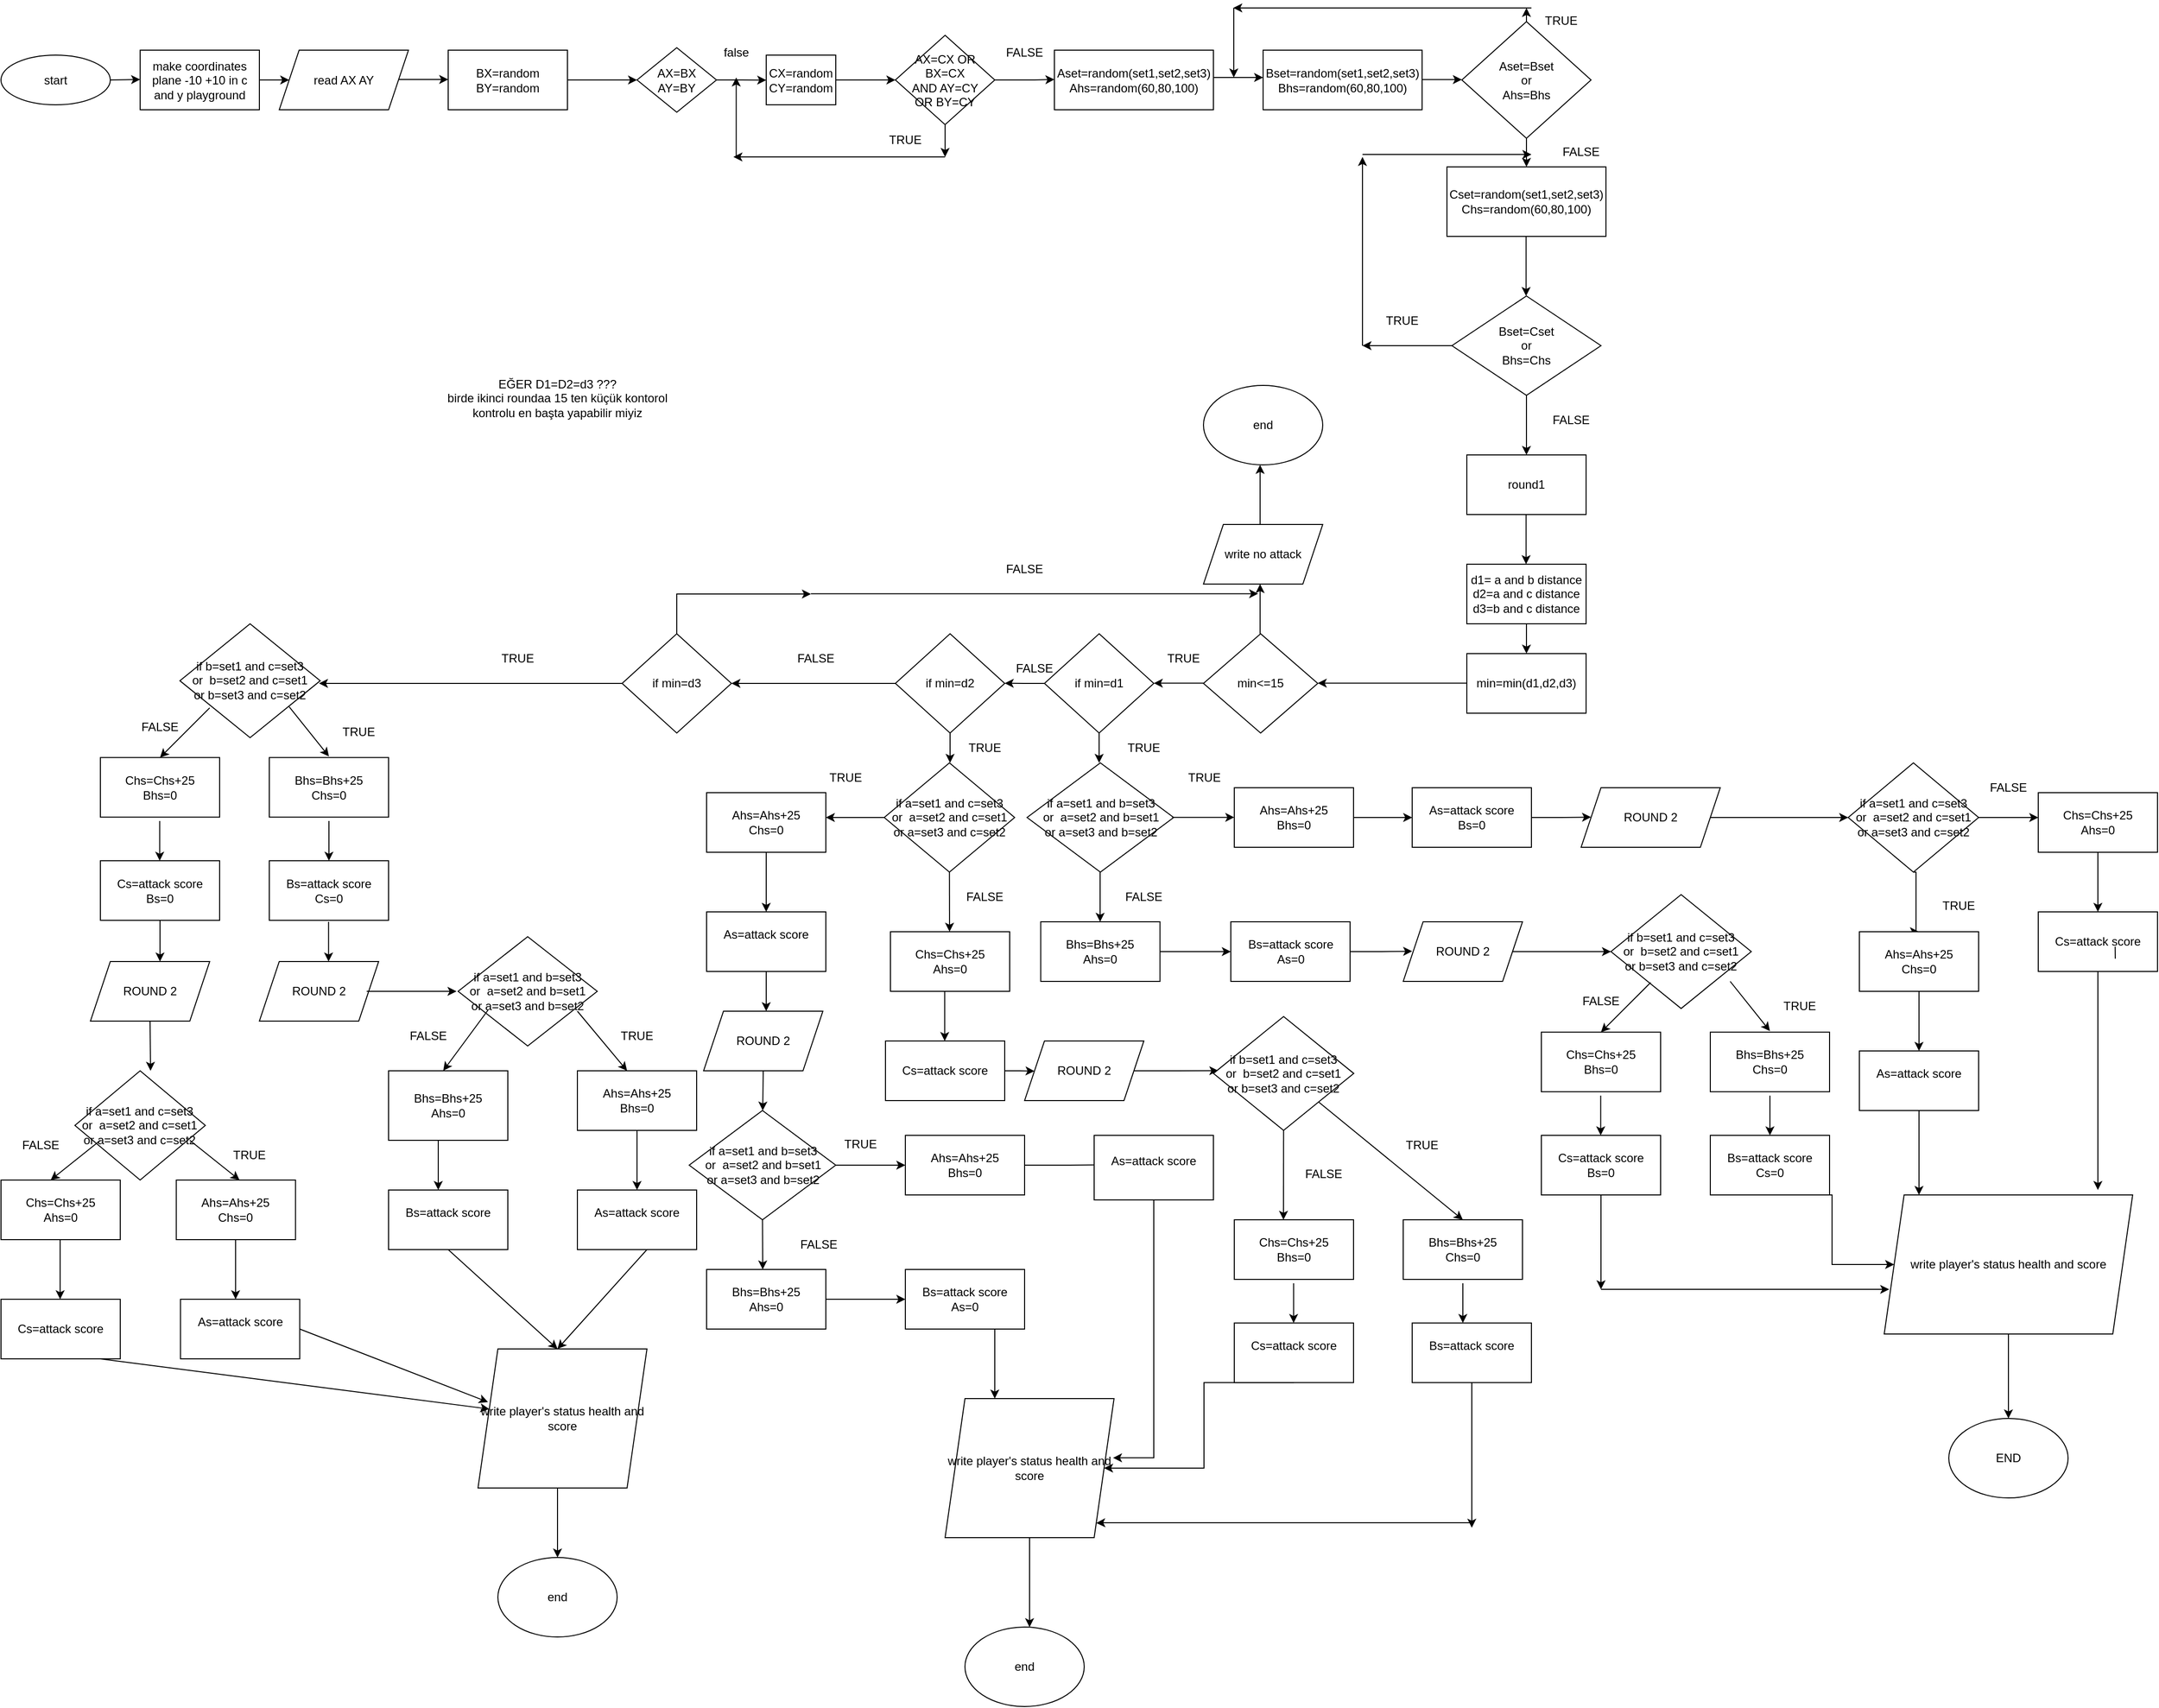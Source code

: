 <mxfile version="20.4.0" type="device"><diagram id="4r2hXGE0AjOPEvl4Msxh" name="Sayfa -1"><mxGraphModel dx="2636" dy="1422" grid="1" gridSize="10" guides="1" tooltips="1" connect="1" arrows="1" fold="1" page="1" pageScale="1" pageWidth="827" pageHeight="1169" math="0" shadow="0"><root><mxCell id="0"/><mxCell id="1" parent="0"/><mxCell id="AvYg774467J1sSZYmUOV-2" value="start" style="ellipse;whiteSpace=wrap;html=1;" vertex="1" parent="1"><mxGeometry y="57.5" width="110" height="50" as="geometry"/></mxCell><mxCell id="AvYg774467J1sSZYmUOV-5" style="edgeStyle=orthogonalEdgeStyle;rounded=0;orthogonalLoop=1;jettySize=auto;html=1;exitX=1;exitY=0.5;exitDx=0;exitDy=0;" edge="1" parent="1" source="AvYg774467J1sSZYmUOV-4" target="AvYg774467J1sSZYmUOV-6"><mxGeometry relative="1" as="geometry"><mxPoint x="350" y="35" as="targetPoint"/></mxGeometry></mxCell><mxCell id="AvYg774467J1sSZYmUOV-4" value="make coordinates plane -10 +10 in c and y playground" style="rounded=0;whiteSpace=wrap;html=1;" vertex="1" parent="1"><mxGeometry x="140" y="52.5" width="120" height="60" as="geometry"/></mxCell><mxCell id="AvYg774467J1sSZYmUOV-6" value="read AX AY" style="shape=parallelogram;perimeter=parallelogramPerimeter;whiteSpace=wrap;html=1;fixedSize=1;" vertex="1" parent="1"><mxGeometry x="280" y="52.5" width="130" height="60" as="geometry"/></mxCell><mxCell id="AvYg774467J1sSZYmUOV-9" style="edgeStyle=orthogonalEdgeStyle;rounded=0;orthogonalLoop=1;jettySize=auto;html=1;exitX=1;exitY=0.5;exitDx=0;exitDy=0;" edge="1" parent="1" source="AvYg774467J1sSZYmUOV-7" target="AvYg774467J1sSZYmUOV-10"><mxGeometry relative="1" as="geometry"><mxPoint x="660" y="35" as="targetPoint"/></mxGeometry></mxCell><mxCell id="AvYg774467J1sSZYmUOV-7" value="&lt;div&gt;BX=random&lt;/div&gt;&lt;div&gt;BY=random&lt;br&gt;&lt;/div&gt;" style="rounded=0;whiteSpace=wrap;html=1;" vertex="1" parent="1"><mxGeometry x="450" y="52.5" width="120" height="60" as="geometry"/></mxCell><mxCell id="AvYg774467J1sSZYmUOV-34" style="edgeStyle=elbowEdgeStyle;rounded=0;orthogonalLoop=1;jettySize=auto;html=1;exitX=1;exitY=0.5;exitDx=0;exitDy=0;" edge="1" parent="1" source="AvYg774467J1sSZYmUOV-10"><mxGeometry relative="1" as="geometry"><mxPoint x="770" y="82.667" as="targetPoint"/></mxGeometry></mxCell><mxCell id="AvYg774467J1sSZYmUOV-10" value="&lt;div&gt;AX=BX&lt;/div&gt;&lt;div&gt;AY=BY&lt;br&gt;&lt;/div&gt;" style="rhombus;whiteSpace=wrap;html=1;" vertex="1" parent="1"><mxGeometry x="640" y="50" width="80" height="65" as="geometry"/></mxCell><mxCell id="AvYg774467J1sSZYmUOV-26" value="false" style="text;html=1;strokeColor=none;fillColor=none;align=center;verticalAlign=middle;whiteSpace=wrap;rounded=0;" vertex="1" parent="1"><mxGeometry x="720" y="30" width="40" height="50" as="geometry"/></mxCell><mxCell id="AvYg774467J1sSZYmUOV-29" style="edgeStyle=elbowEdgeStyle;rounded=0;orthogonalLoop=1;jettySize=auto;html=1;exitX=1;exitY=0.5;exitDx=0;exitDy=0;" edge="1" parent="1" source="AvYg774467J1sSZYmUOV-27" target="AvYg774467J1sSZYmUOV-30"><mxGeometry relative="1" as="geometry"><mxPoint x="930.0" y="35.476" as="targetPoint"/></mxGeometry></mxCell><mxCell id="AvYg774467J1sSZYmUOV-27" value="&lt;div&gt;CX=random&lt;/div&gt;&lt;div&gt;CY=random&lt;br&gt;&lt;/div&gt;" style="rounded=0;whiteSpace=wrap;html=1;" vertex="1" parent="1"><mxGeometry x="770" y="57.5" width="70" height="50" as="geometry"/></mxCell><mxCell id="AvYg774467J1sSZYmUOV-38" style="edgeStyle=elbowEdgeStyle;rounded=0;orthogonalLoop=1;jettySize=auto;html=1;exitX=1;exitY=0.5;exitDx=0;exitDy=0;" edge="1" parent="1" source="AvYg774467J1sSZYmUOV-30"><mxGeometry relative="1" as="geometry"><mxPoint x="1060" y="82" as="targetPoint"/><Array as="points"><mxPoint x="1040" y="90"/><mxPoint x="1050" y="82"/></Array></mxGeometry></mxCell><mxCell id="AvYg774467J1sSZYmUOV-42" style="edgeStyle=elbowEdgeStyle;rounded=0;orthogonalLoop=1;jettySize=auto;html=1;exitX=0.5;exitY=1;exitDx=0;exitDy=0;" edge="1" parent="1" source="AvYg774467J1sSZYmUOV-30"><mxGeometry relative="1" as="geometry"><mxPoint x="950" y="160" as="targetPoint"/><Array as="points"/></mxGeometry></mxCell><mxCell id="AvYg774467J1sSZYmUOV-30" value="&lt;div&gt;AX=CX OR BX=CX&lt;/div&gt;&lt;div&gt;AND AY=CY&lt;/div&gt;&lt;div&gt;OR BY=CY&lt;br&gt;&lt;/div&gt;" style="rhombus;whiteSpace=wrap;html=1;" vertex="1" parent="1"><mxGeometry x="900" y="37.5" width="100" height="90" as="geometry"/></mxCell><mxCell id="AvYg774467J1sSZYmUOV-32" value="" style="edgeStyle=none;orthogonalLoop=1;jettySize=auto;html=1;rounded=0;" edge="1" parent="1"><mxGeometry width="80" relative="1" as="geometry"><mxPoint x="400" y="82.04" as="sourcePoint"/><mxPoint x="450" y="82.02" as="targetPoint"/><Array as="points"/></mxGeometry></mxCell><mxCell id="AvYg774467J1sSZYmUOV-35" style="edgeStyle=elbowEdgeStyle;rounded=0;orthogonalLoop=1;jettySize=auto;html=1;exitX=1;exitY=0.5;exitDx=0;exitDy=0;" edge="1" parent="1" source="AvYg774467J1sSZYmUOV-27" target="AvYg774467J1sSZYmUOV-27"><mxGeometry relative="1" as="geometry"/></mxCell><mxCell id="AvYg774467J1sSZYmUOV-37" value="" style="edgeStyle=none;orthogonalLoop=1;jettySize=auto;html=1;rounded=0;exitX=1;exitY=0.5;exitDx=0;exitDy=0;" edge="1" parent="1" source="AvYg774467J1sSZYmUOV-2"><mxGeometry width="80" relative="1" as="geometry"><mxPoint x="100" y="82.02" as="sourcePoint"/><mxPoint x="140" y="82.02" as="targetPoint"/><Array as="points"/></mxGeometry></mxCell><mxCell id="AvYg774467J1sSZYmUOV-41" value="FALSE" style="text;html=1;strokeColor=none;fillColor=none;align=center;verticalAlign=middle;whiteSpace=wrap;rounded=0;" vertex="1" parent="1"><mxGeometry x="1000" y="40" width="60" height="30" as="geometry"/></mxCell><mxCell id="AvYg774467J1sSZYmUOV-44" value="" style="edgeStyle=none;orthogonalLoop=1;jettySize=auto;html=1;rounded=0;" edge="1" parent="1"><mxGeometry width="80" relative="1" as="geometry"><mxPoint x="950" y="160" as="sourcePoint"/><mxPoint x="737" y="160" as="targetPoint"/><Array as="points"/></mxGeometry></mxCell><mxCell id="AvYg774467J1sSZYmUOV-45" value="" style="edgeStyle=none;orthogonalLoop=1;jettySize=auto;html=1;rounded=0;" edge="1" parent="1"><mxGeometry width="80" relative="1" as="geometry"><mxPoint x="739.82" y="160" as="sourcePoint"/><mxPoint x="739.82" y="80" as="targetPoint"/><Array as="points"/></mxGeometry></mxCell><mxCell id="AvYg774467J1sSZYmUOV-46" value="TRUE" style="text;html=1;strokeColor=none;fillColor=none;align=center;verticalAlign=middle;whiteSpace=wrap;rounded=0;" vertex="1" parent="1"><mxGeometry x="880" y="127.5" width="60" height="30" as="geometry"/></mxCell><mxCell id="AvYg774467J1sSZYmUOV-48" value="&lt;div&gt;Aset=random(set1,set2,set3)&lt;/div&gt;&lt;div&gt;Ahs=random(60,80,100)&lt;br&gt;&lt;/div&gt;" style="rounded=0;whiteSpace=wrap;html=1;" vertex="1" parent="1"><mxGeometry x="1060" y="52.5" width="160" height="60" as="geometry"/></mxCell><mxCell id="AvYg774467J1sSZYmUOV-51" value="&lt;div&gt;Bset=random(set1,set2,set3)&lt;/div&gt;&lt;div&gt;Bhs=random(60,80,100)&lt;br&gt;&lt;/div&gt;" style="rounded=0;whiteSpace=wrap;html=1;" vertex="1" parent="1"><mxGeometry x="1270" y="52.5" width="160" height="60" as="geometry"/></mxCell><mxCell id="AvYg774467J1sSZYmUOV-52" value="" style="endArrow=classic;html=1;rounded=0;" edge="1" parent="1"><mxGeometry width="50" height="50" relative="1" as="geometry"><mxPoint x="1220" y="80" as="sourcePoint"/><mxPoint x="1270" y="80" as="targetPoint"/></mxGeometry></mxCell><mxCell id="AvYg774467J1sSZYmUOV-53" value="&lt;div&gt;Cset=random(set1,set2,set3)&lt;/div&gt;&lt;div&gt;Chs=random(60,80,100)&lt;br&gt;&lt;/div&gt;" style="rounded=0;whiteSpace=wrap;html=1;" vertex="1" parent="1"><mxGeometry x="1455" y="170" width="160" height="70" as="geometry"/></mxCell><mxCell id="AvYg774467J1sSZYmUOV-54" value="" style="endArrow=classic;html=1;rounded=0;" edge="1" parent="1"><mxGeometry width="50" height="50" relative="1" as="geometry"><mxPoint x="1430" y="82.17" as="sourcePoint"/><mxPoint x="1470" y="82.17" as="targetPoint"/><Array as="points"><mxPoint x="1460" y="82.17"/></Array></mxGeometry></mxCell><mxCell id="AvYg774467J1sSZYmUOV-56" style="edgeStyle=elbowEdgeStyle;rounded=0;orthogonalLoop=1;jettySize=auto;html=1;exitX=0.5;exitY=0;exitDx=0;exitDy=0;" edge="1" parent="1" source="AvYg774467J1sSZYmUOV-55"><mxGeometry relative="1" as="geometry"><mxPoint x="1534.714" y="10" as="targetPoint"/></mxGeometry></mxCell><mxCell id="AvYg774467J1sSZYmUOV-60" style="edgeStyle=elbowEdgeStyle;rounded=0;orthogonalLoop=1;jettySize=auto;html=1;exitX=0.5;exitY=1;exitDx=0;exitDy=0;" edge="1" parent="1" source="AvYg774467J1sSZYmUOV-55"><mxGeometry relative="1" as="geometry"><mxPoint x="1534.714" y="170" as="targetPoint"/></mxGeometry></mxCell><mxCell id="AvYg774467J1sSZYmUOV-55" value="&lt;div&gt;Aset=Bset&lt;/div&gt;&lt;div&gt;or &lt;br&gt;&lt;/div&gt;&lt;div&gt;Ahs=Bhs&lt;br&gt;&lt;/div&gt;" style="rhombus;whiteSpace=wrap;html=1;" vertex="1" parent="1"><mxGeometry x="1470" y="23.75" width="130" height="117.5" as="geometry"/></mxCell><mxCell id="AvYg774467J1sSZYmUOV-57" value="" style="edgeStyle=none;orthogonalLoop=1;jettySize=auto;html=1;rounded=0;" edge="1" parent="1"><mxGeometry width="80" relative="1" as="geometry"><mxPoint x="1540" y="10" as="sourcePoint"/><mxPoint x="1240" y="10" as="targetPoint"/><Array as="points"/></mxGeometry></mxCell><mxCell id="AvYg774467J1sSZYmUOV-58" value="" style="edgeStyle=none;orthogonalLoop=1;jettySize=auto;html=1;rounded=0;" edge="1" parent="1"><mxGeometry width="80" relative="1" as="geometry"><mxPoint x="1240.5" y="10" as="sourcePoint"/><mxPoint x="1240.5" y="80" as="targetPoint"/><Array as="points"/></mxGeometry></mxCell><mxCell id="AvYg774467J1sSZYmUOV-59" value="TRUE" style="text;html=1;strokeColor=none;fillColor=none;align=center;verticalAlign=middle;whiteSpace=wrap;rounded=0;" vertex="1" parent="1"><mxGeometry x="1540" y="7.5" width="60" height="30" as="geometry"/></mxCell><mxCell id="AvYg774467J1sSZYmUOV-62" value="FALSE" style="text;html=1;strokeColor=none;fillColor=none;align=center;verticalAlign=middle;whiteSpace=wrap;rounded=0;" vertex="1" parent="1"><mxGeometry x="1560" y="140" width="60" height="30" as="geometry"/></mxCell><mxCell id="AvYg774467J1sSZYmUOV-63" value="" style="edgeStyle=none;orthogonalLoop=1;jettySize=auto;html=1;rounded=0;" edge="1" parent="1"><mxGeometry width="80" relative="1" as="geometry"><mxPoint x="1534.64" y="240" as="sourcePoint"/><mxPoint x="1534.64" y="300" as="targetPoint"/><Array as="points"/></mxGeometry></mxCell><mxCell id="AvYg774467J1sSZYmUOV-65" style="edgeStyle=elbowEdgeStyle;rounded=0;orthogonalLoop=1;jettySize=auto;html=1;exitX=0;exitY=0.5;exitDx=0;exitDy=0;" edge="1" parent="1" source="AvYg774467J1sSZYmUOV-64"><mxGeometry relative="1" as="geometry"><mxPoint x="1370" y="350" as="targetPoint"/></mxGeometry></mxCell><mxCell id="AvYg774467J1sSZYmUOV-70" style="edgeStyle=elbowEdgeStyle;rounded=0;orthogonalLoop=1;jettySize=auto;html=1;exitX=0.5;exitY=1;exitDx=0;exitDy=0;" edge="1" parent="1" source="AvYg774467J1sSZYmUOV-64"><mxGeometry relative="1" as="geometry"><mxPoint x="1535" y="460" as="targetPoint"/></mxGeometry></mxCell><mxCell id="AvYg774467J1sSZYmUOV-64" value="&lt;div&gt;Bset=Cset&lt;/div&gt;&lt;div&gt;or &lt;br&gt;&lt;/div&gt;&lt;div&gt;Bhs=Chs&lt;br&gt;&lt;/div&gt;" style="rhombus;whiteSpace=wrap;html=1;" vertex="1" parent="1"><mxGeometry x="1460" y="300" width="150" height="100" as="geometry"/></mxCell><mxCell id="AvYg774467J1sSZYmUOV-66" value="" style="edgeStyle=none;orthogonalLoop=1;jettySize=auto;html=1;rounded=0;" edge="1" parent="1"><mxGeometry width="80" relative="1" as="geometry"><mxPoint x="1370" y="350" as="sourcePoint"/><mxPoint x="1370" y="160" as="targetPoint"/><Array as="points"/></mxGeometry></mxCell><mxCell id="AvYg774467J1sSZYmUOV-67" value="" style="edgeStyle=none;orthogonalLoop=1;jettySize=auto;html=1;rounded=0;" edge="1" parent="1"><mxGeometry width="80" relative="1" as="geometry"><mxPoint x="1370" y="157.5" as="sourcePoint"/><mxPoint x="1540" y="157.5" as="targetPoint"/><Array as="points"/></mxGeometry></mxCell><mxCell id="AvYg774467J1sSZYmUOV-69" value="TRUE" style="text;html=1;strokeColor=none;fillColor=none;align=center;verticalAlign=middle;whiteSpace=wrap;rounded=0;" vertex="1" parent="1"><mxGeometry x="1380" y="310" width="60" height="30" as="geometry"/></mxCell><mxCell id="AvYg774467J1sSZYmUOV-72" value="FALSE" style="text;html=1;strokeColor=none;fillColor=none;align=center;verticalAlign=middle;whiteSpace=wrap;rounded=0;" vertex="1" parent="1"><mxGeometry x="1550" y="410" width="60" height="30" as="geometry"/></mxCell><mxCell id="AvYg774467J1sSZYmUOV-74" value="round1" style="rounded=0;whiteSpace=wrap;html=1;" vertex="1" parent="1"><mxGeometry x="1475" y="460" width="120" height="60" as="geometry"/></mxCell><mxCell id="AvYg774467J1sSZYmUOV-77" style="edgeStyle=elbowEdgeStyle;rounded=0;orthogonalLoop=1;jettySize=auto;html=1;exitX=0.5;exitY=1;exitDx=0;exitDy=0;" edge="1" parent="1" source="AvYg774467J1sSZYmUOV-75" target="AvYg774467J1sSZYmUOV-78"><mxGeometry relative="1" as="geometry"><mxPoint x="1535.048" y="670" as="targetPoint"/></mxGeometry></mxCell><mxCell id="AvYg774467J1sSZYmUOV-75" value="&lt;div&gt;d1= a and b distance&lt;/div&gt;&lt;div&gt;d2=a and c distance&lt;/div&gt;&lt;div&gt;d3=b and c distance&lt;br&gt;&lt;/div&gt;" style="rounded=0;whiteSpace=wrap;html=1;" vertex="1" parent="1"><mxGeometry x="1475" y="570" width="120" height="60" as="geometry"/></mxCell><mxCell id="AvYg774467J1sSZYmUOV-76" value="" style="edgeStyle=none;orthogonalLoop=1;jettySize=auto;html=1;rounded=0;" edge="1" parent="1"><mxGeometry width="80" relative="1" as="geometry"><mxPoint x="1534.64" y="520" as="sourcePoint"/><mxPoint x="1534.64" y="570" as="targetPoint"/><Array as="points"/></mxGeometry></mxCell><mxCell id="AvYg774467J1sSZYmUOV-78" value="min=min(d1,d2,d3)" style="rounded=0;whiteSpace=wrap;html=1;" vertex="1" parent="1"><mxGeometry x="1474.998" y="660" width="120" height="60" as="geometry"/></mxCell><mxCell id="AvYg774467J1sSZYmUOV-79" value="min&amp;lt;=15" style="rhombus;whiteSpace=wrap;html=1;" vertex="1" parent="1"><mxGeometry x="1210" y="640" width="115" height="100" as="geometry"/></mxCell><mxCell id="AvYg774467J1sSZYmUOV-81" value="" style="edgeStyle=none;orthogonalLoop=1;jettySize=auto;html=1;rounded=0;" edge="1" parent="1"><mxGeometry width="80" relative="1" as="geometry"><mxPoint x="1475" y="689.71" as="sourcePoint"/><mxPoint x="1325" y="689.71" as="targetPoint"/><Array as="points"/></mxGeometry></mxCell><mxCell id="AvYg774467J1sSZYmUOV-83" value="" style="edgeStyle=none;orthogonalLoop=1;jettySize=auto;html=1;rounded=0;" edge="1" parent="1"><mxGeometry width="80" relative="1" as="geometry"><mxPoint x="1266.97" y="640" as="sourcePoint"/><mxPoint x="1266.97" y="590" as="targetPoint"/><Array as="points"><mxPoint x="1266.97" y="620"/></Array></mxGeometry></mxCell><mxCell id="AvYg774467J1sSZYmUOV-84" value="write no attack" style="shape=parallelogram;perimeter=parallelogramPerimeter;whiteSpace=wrap;html=1;fixedSize=1;" vertex="1" parent="1"><mxGeometry x="1210" y="530" width="120" height="60" as="geometry"/></mxCell><mxCell id="AvYg774467J1sSZYmUOV-85" value="" style="edgeStyle=none;orthogonalLoop=1;jettySize=auto;html=1;rounded=0;" edge="1" parent="1"><mxGeometry width="80" relative="1" as="geometry"><mxPoint x="1266.97" y="530" as="sourcePoint"/><mxPoint x="1266.97" y="470" as="targetPoint"/><Array as="points"/></mxGeometry></mxCell><mxCell id="AvYg774467J1sSZYmUOV-86" value="end" style="ellipse;whiteSpace=wrap;html=1;" vertex="1" parent="1"><mxGeometry x="1210" y="390" width="120" height="80" as="geometry"/></mxCell><mxCell id="AvYg774467J1sSZYmUOV-95" style="edgeStyle=elbowEdgeStyle;rounded=0;orthogonalLoop=1;jettySize=auto;html=1;exitX=0;exitY=0.5;exitDx=0;exitDy=0;" edge="1" parent="1" source="AvYg774467J1sSZYmUOV-87"><mxGeometry relative="1" as="geometry"><mxPoint x="1010.0" y="689.818" as="targetPoint"/></mxGeometry></mxCell><mxCell id="AvYg774467J1sSZYmUOV-105" style="edgeStyle=elbowEdgeStyle;rounded=0;orthogonalLoop=1;jettySize=auto;html=1;exitX=0.5;exitY=1;exitDx=0;exitDy=0;" edge="1" parent="1" source="AvYg774467J1sSZYmUOV-87"><mxGeometry relative="1" as="geometry"><mxPoint x="1104.778" y="770" as="targetPoint"/></mxGeometry></mxCell><mxCell id="AvYg774467J1sSZYmUOV-87" value="if min=d1" style="rhombus;whiteSpace=wrap;html=1;" vertex="1" parent="1"><mxGeometry x="1050" y="640" width="110" height="100" as="geometry"/></mxCell><mxCell id="AvYg774467J1sSZYmUOV-96" style="edgeStyle=elbowEdgeStyle;rounded=0;orthogonalLoop=1;jettySize=auto;html=1;exitX=0;exitY=0.5;exitDx=0;exitDy=0;entryX=1;entryY=0.5;entryDx=0;entryDy=0;" edge="1" parent="1" source="AvYg774467J1sSZYmUOV-92" target="AvYg774467J1sSZYmUOV-93"><mxGeometry relative="1" as="geometry"/></mxCell><mxCell id="AvYg774467J1sSZYmUOV-106" style="edgeStyle=elbowEdgeStyle;rounded=0;orthogonalLoop=1;jettySize=auto;html=1;exitX=0.5;exitY=1;exitDx=0;exitDy=0;" edge="1" parent="1" source="AvYg774467J1sSZYmUOV-92"><mxGeometry relative="1" as="geometry"><mxPoint x="954.778" y="770" as="targetPoint"/></mxGeometry></mxCell><mxCell id="AvYg774467J1sSZYmUOV-92" value="if min=d2" style="rhombus;whiteSpace=wrap;html=1;" vertex="1" parent="1"><mxGeometry x="900" y="640" width="110" height="100" as="geometry"/></mxCell><mxCell id="AvYg774467J1sSZYmUOV-101" style="edgeStyle=elbowEdgeStyle;rounded=0;orthogonalLoop=1;jettySize=auto;html=1;" edge="1" parent="1" source="AvYg774467J1sSZYmUOV-93"><mxGeometry relative="1" as="geometry"><mxPoint x="815" y="600" as="targetPoint"/><Array as="points"><mxPoint x="680" y="630"/></Array></mxGeometry></mxCell><mxCell id="AvYg774467J1sSZYmUOV-93" value="if min=d3" style="rhombus;whiteSpace=wrap;html=1;" vertex="1" parent="1"><mxGeometry x="625" y="640" width="110" height="100" as="geometry"/></mxCell><mxCell id="AvYg774467J1sSZYmUOV-94" value="" style="edgeStyle=none;orthogonalLoop=1;jettySize=auto;html=1;rounded=0;" edge="1" parent="1"><mxGeometry width="80" relative="1" as="geometry"><mxPoint x="1210" y="689.78" as="sourcePoint"/><mxPoint x="1160" y="689.78" as="targetPoint"/><Array as="points"/></mxGeometry></mxCell><mxCell id="AvYg774467J1sSZYmUOV-97" value="TRUE" style="text;html=1;strokeColor=none;fillColor=none;align=center;verticalAlign=middle;whiteSpace=wrap;rounded=0;" vertex="1" parent="1"><mxGeometry x="1160" y="650" width="60" height="30" as="geometry"/></mxCell><mxCell id="AvYg774467J1sSZYmUOV-99" value="FALSE" style="text;html=1;strokeColor=none;fillColor=none;align=center;verticalAlign=middle;whiteSpace=wrap;rounded=0;" vertex="1" parent="1"><mxGeometry x="1010" y="660" width="60" height="30" as="geometry"/></mxCell><mxCell id="AvYg774467J1sSZYmUOV-100" value="FALSE" style="text;html=1;strokeColor=none;fillColor=none;align=center;verticalAlign=middle;whiteSpace=wrap;rounded=0;" vertex="1" parent="1"><mxGeometry x="790" y="650" width="60" height="30" as="geometry"/></mxCell><mxCell id="AvYg774467J1sSZYmUOV-102" value="" style="edgeStyle=none;orthogonalLoop=1;jettySize=auto;html=1;rounded=0;" edge="1" parent="1"><mxGeometry width="80" relative="1" as="geometry"><mxPoint x="815" y="599.71" as="sourcePoint"/><mxPoint x="1265" y="599.71" as="targetPoint"/><Array as="points"/></mxGeometry></mxCell><mxCell id="AvYg774467J1sSZYmUOV-103" value="FALSE" style="text;html=1;strokeColor=none;fillColor=none;align=center;verticalAlign=middle;whiteSpace=wrap;rounded=0;" vertex="1" parent="1"><mxGeometry x="1000" y="560" width="60" height="30" as="geometry"/></mxCell><mxCell id="AvYg774467J1sSZYmUOV-110" value="&lt;div&gt;if a=set1 and b=set3&lt;/div&gt;&lt;div&gt;or&amp;nbsp; a=set2 and b=set1&lt;/div&gt;&lt;div&gt;or a=set3 and b=set2&lt;br&gt;&lt;/div&gt;" style="rhombus;whiteSpace=wrap;html=1;" vertex="1" parent="1"><mxGeometry x="1032.5" y="770" width="147.5" height="110" as="geometry"/></mxCell><mxCell id="AvYg774467J1sSZYmUOV-124" style="edgeStyle=elbowEdgeStyle;rounded=0;orthogonalLoop=1;jettySize=auto;html=1;exitX=0.5;exitY=1;exitDx=0;exitDy=0;" edge="1" parent="1" source="AvYg774467J1sSZYmUOV-111"><mxGeometry relative="1" as="geometry"><mxPoint x="954.692" y="940" as="targetPoint"/></mxGeometry></mxCell><mxCell id="AvYg774467J1sSZYmUOV-111" value="&lt;div&gt;if a=set1 and c=set3&lt;/div&gt;&lt;div&gt;or&amp;nbsp; a=set2 and c=set1&lt;/div&gt;&lt;div&gt;or a=set3 and c=set2&lt;br&gt;&lt;/div&gt;" style="rhombus;whiteSpace=wrap;html=1;" vertex="1" parent="1"><mxGeometry x="888.75" y="770" width="131.25" height="110" as="geometry"/></mxCell><mxCell id="AvYg774467J1sSZYmUOV-114" style="edgeStyle=elbowEdgeStyle;rounded=0;orthogonalLoop=1;jettySize=auto;html=1;exitX=0;exitY=0.5;exitDx=0;exitDy=0;" edge="1" parent="1"><mxGeometry relative="1" as="geometry"><mxPoint x="257.5" y="953.54" as="sourcePoint"/><mxPoint x="257.5" y="953.54" as="targetPoint"/></mxGeometry></mxCell><mxCell id="AvYg774467J1sSZYmUOV-115" style="edgeStyle=elbowEdgeStyle;rounded=0;orthogonalLoop=1;jettySize=auto;html=1;exitX=0;exitY=0.5;exitDx=0;exitDy=0;" edge="1" parent="1"><mxGeometry relative="1" as="geometry"><mxPoint x="257.5" y="953.54" as="sourcePoint"/><mxPoint x="257.5" y="953.54" as="targetPoint"/></mxGeometry></mxCell><mxCell id="AvYg774467J1sSZYmUOV-116" style="edgeStyle=elbowEdgeStyle;rounded=0;orthogonalLoop=1;jettySize=auto;html=1;exitX=0;exitY=0.5;exitDx=0;exitDy=0;" edge="1" parent="1" source="AvYg774467J1sSZYmUOV-110" target="AvYg774467J1sSZYmUOV-110"><mxGeometry relative="1" as="geometry"/></mxCell><mxCell id="AvYg774467J1sSZYmUOV-117" value="" style="endArrow=classic;html=1;rounded=0;" edge="1" parent="1"><mxGeometry width="50" height="50" relative="1" as="geometry"><mxPoint x="1178.5" y="824.82" as="sourcePoint"/><mxPoint x="1241" y="824.82" as="targetPoint"/></mxGeometry></mxCell><mxCell id="AvYg774467J1sSZYmUOV-120" style="edgeStyle=elbowEdgeStyle;rounded=0;orthogonalLoop=1;jettySize=auto;html=1;exitX=0.5;exitY=1;exitDx=0;exitDy=0;" edge="1" parent="1" source="AvYg774467J1sSZYmUOV-111" target="AvYg774467J1sSZYmUOV-111"><mxGeometry relative="1" as="geometry"><Array as="points"><mxPoint x="955" y="880"/></Array></mxGeometry></mxCell><mxCell id="AvYg774467J1sSZYmUOV-121" value="TRUE" style="text;html=1;strokeColor=none;fillColor=none;align=center;verticalAlign=middle;whiteSpace=wrap;rounded=0;" vertex="1" parent="1"><mxGeometry x="1181" y="770" width="60" height="30" as="geometry"/></mxCell><mxCell id="AvYg774467J1sSZYmUOV-122" value="FALSE" style="text;html=1;strokeColor=none;fillColor=none;align=center;verticalAlign=middle;whiteSpace=wrap;rounded=0;" vertex="1" parent="1"><mxGeometry x="1120" y="890" width="60" height="30" as="geometry"/></mxCell><mxCell id="AvYg774467J1sSZYmUOV-125" style="edgeStyle=elbowEdgeStyle;rounded=0;orthogonalLoop=1;jettySize=auto;html=1;exitX=0.5;exitY=1;exitDx=0;exitDy=0;" edge="1" parent="1" source="AvYg774467J1sSZYmUOV-110" target="AvYg774467J1sSZYmUOV-110"><mxGeometry relative="1" as="geometry"><Array as="points"><mxPoint x="1105" y="880"/></Array></mxGeometry></mxCell><mxCell id="AvYg774467J1sSZYmUOV-126" value="FALSE" style="text;html=1;strokeColor=none;fillColor=none;align=center;verticalAlign=middle;whiteSpace=wrap;rounded=0;" vertex="1" parent="1"><mxGeometry x="960" y="890" width="60" height="30" as="geometry"/></mxCell><mxCell id="AvYg774467J1sSZYmUOV-131" value="TRUE" style="text;html=1;strokeColor=none;fillColor=none;align=center;verticalAlign=middle;whiteSpace=wrap;rounded=0;" vertex="1" parent="1"><mxGeometry x="490" y="650" width="60" height="30" as="geometry"/></mxCell><mxCell id="AvYg774467J1sSZYmUOV-132" value="TRUE" style="text;html=1;strokeColor=none;fillColor=none;align=center;verticalAlign=middle;whiteSpace=wrap;rounded=0;" vertex="1" parent="1"><mxGeometry x="960" y="740" width="60" height="30" as="geometry"/></mxCell><mxCell id="AvYg774467J1sSZYmUOV-133" value="TRUE" style="text;html=1;strokeColor=none;fillColor=none;align=center;verticalAlign=middle;whiteSpace=wrap;rounded=0;" vertex="1" parent="1"><mxGeometry x="1120" y="740" width="60" height="30" as="geometry"/></mxCell><mxCell id="AvYg774467J1sSZYmUOV-156" style="edgeStyle=elbowEdgeStyle;rounded=0;orthogonalLoop=1;jettySize=auto;html=1;exitX=1;exitY=0.5;exitDx=0;exitDy=0;entryX=0;entryY=0.5;entryDx=0;entryDy=0;" edge="1" parent="1" source="AvYg774467J1sSZYmUOV-139" target="AvYg774467J1sSZYmUOV-155"><mxGeometry relative="1" as="geometry"/></mxCell><mxCell id="AvYg774467J1sSZYmUOV-139" value="&lt;div&gt;Bhs=Bhs+25&lt;/div&gt;&lt;div&gt;Ahs=0&lt;br&gt;&lt;/div&gt;" style="rounded=0;whiteSpace=wrap;html=1;" vertex="1" parent="1"><mxGeometry x="1046.25" y="930" width="120" height="60" as="geometry"/></mxCell><mxCell id="AvYg774467J1sSZYmUOV-151" style="edgeStyle=elbowEdgeStyle;rounded=0;orthogonalLoop=1;jettySize=auto;html=1;exitX=1;exitY=0.5;exitDx=0;exitDy=0;" edge="1" parent="1" source="AvYg774467J1sSZYmUOV-140" target="AvYg774467J1sSZYmUOV-152"><mxGeometry relative="1" as="geometry"><mxPoint x="1400" y="840.435" as="targetPoint"/></mxGeometry></mxCell><mxCell id="AvYg774467J1sSZYmUOV-140" value="&lt;div&gt;Ahs=Ahs+25&lt;/div&gt;&lt;div&gt;Bhs=0&lt;br&gt;&lt;/div&gt;" style="rounded=0;whiteSpace=wrap;html=1;" vertex="1" parent="1"><mxGeometry x="1241" y="795" width="120" height="60" as="geometry"/></mxCell><mxCell id="AvYg774467J1sSZYmUOV-143" value="TRUE" style="text;html=1;strokeColor=none;fillColor=none;align=center;verticalAlign=middle;whiteSpace=wrap;rounded=0;" vertex="1" parent="1"><mxGeometry x="820" y="755" width="60" height="60" as="geometry"/></mxCell><mxCell id="AvYg774467J1sSZYmUOV-144" value="&lt;div&gt;Chs=Chs+25&lt;/div&gt;&lt;div&gt;Ahs=0&lt;br&gt;&lt;/div&gt;" style="rounded=0;whiteSpace=wrap;html=1;" vertex="1" parent="1"><mxGeometry x="895" y="940" width="120" height="60" as="geometry"/></mxCell><mxCell id="AvYg774467J1sSZYmUOV-145" value="&lt;div&gt;Ahs=Ahs+25&lt;/div&gt;&lt;div&gt;Chs=0&lt;br&gt;&lt;/div&gt;" style="rounded=0;whiteSpace=wrap;html=1;" vertex="1" parent="1"><mxGeometry x="710" y="800" width="120" height="60" as="geometry"/></mxCell><mxCell id="AvYg774467J1sSZYmUOV-148" value="" style="endArrow=classic;html=1;rounded=0;exitX=0;exitY=0.5;exitDx=0;exitDy=0;" edge="1" parent="1" source="AvYg774467J1sSZYmUOV-111"><mxGeometry width="50" height="50" relative="1" as="geometry"><mxPoint x="888.75" y="830" as="sourcePoint"/><mxPoint x="830" y="825" as="targetPoint"/></mxGeometry></mxCell><mxCell id="AvYg774467J1sSZYmUOV-150" value="" style="edgeStyle=none;orthogonalLoop=1;jettySize=auto;html=1;rounded=0;" edge="1" parent="1"><mxGeometry width="80" relative="1" as="geometry"><mxPoint x="1105.99" y="880" as="sourcePoint"/><mxPoint x="1105.99" y="930" as="targetPoint"/><Array as="points"/></mxGeometry></mxCell><mxCell id="AvYg774467J1sSZYmUOV-312" style="edgeStyle=elbowEdgeStyle;rounded=0;orthogonalLoop=1;jettySize=auto;html=1;exitX=1;exitY=0.5;exitDx=0;exitDy=0;" edge="1" parent="1" source="AvYg774467J1sSZYmUOV-152"><mxGeometry relative="1" as="geometry"><mxPoint x="1600" y="824.667" as="targetPoint"/></mxGeometry></mxCell><mxCell id="AvYg774467J1sSZYmUOV-152" value="&lt;div&gt;As=attack score&lt;/div&gt;&lt;div&gt;Bs=0&lt;br&gt;&lt;/div&gt;" style="rounded=0;whiteSpace=wrap;html=1;" vertex="1" parent="1"><mxGeometry x="1420" y="795" width="120" height="60" as="geometry"/></mxCell><mxCell id="AvYg774467J1sSZYmUOV-271" style="edgeStyle=elbowEdgeStyle;rounded=0;orthogonalLoop=1;jettySize=auto;html=1;exitX=1;exitY=0.5;exitDx=0;exitDy=0;" edge="1" parent="1" source="AvYg774467J1sSZYmUOV-153"><mxGeometry relative="1" as="geometry"><mxPoint x="1040" y="1080.333" as="targetPoint"/></mxGeometry></mxCell><mxCell id="AvYg774467J1sSZYmUOV-153" value="&lt;div&gt;Cs=attack score&lt;/div&gt;" style="rounded=0;whiteSpace=wrap;html=1;" vertex="1" parent="1"><mxGeometry x="890" y="1050" width="120" height="60" as="geometry"/></mxCell><mxCell id="AvYg774467J1sSZYmUOV-251" style="edgeStyle=elbowEdgeStyle;rounded=0;orthogonalLoop=1;jettySize=auto;html=1;exitX=0.5;exitY=1;exitDx=0;exitDy=0;" edge="1" parent="1" source="AvYg774467J1sSZYmUOV-154"><mxGeometry relative="1" as="geometry"><mxPoint x="769.857" y="1020" as="targetPoint"/></mxGeometry></mxCell><mxCell id="AvYg774467J1sSZYmUOV-154" value="&lt;div&gt;As=attack score&lt;/div&gt;&lt;div&gt;&lt;br&gt;&lt;/div&gt;" style="rounded=0;whiteSpace=wrap;html=1;" vertex="1" parent="1"><mxGeometry x="710" y="920" width="120" height="60" as="geometry"/></mxCell><mxCell id="AvYg774467J1sSZYmUOV-310" style="edgeStyle=elbowEdgeStyle;rounded=0;orthogonalLoop=1;jettySize=auto;html=1;exitX=1;exitY=0.5;exitDx=0;exitDy=0;" edge="1" parent="1" source="AvYg774467J1sSZYmUOV-155"><mxGeometry relative="1" as="geometry"><mxPoint x="1420" y="959.667" as="targetPoint"/></mxGeometry></mxCell><mxCell id="AvYg774467J1sSZYmUOV-155" value="&lt;div&gt;Bs=attack score&lt;/div&gt;&lt;div&gt;As=0&lt;br&gt;&lt;/div&gt;" style="rounded=0;whiteSpace=wrap;html=1;" vertex="1" parent="1"><mxGeometry x="1237.5" y="930" width="120" height="60" as="geometry"/></mxCell><mxCell id="AvYg774467J1sSZYmUOV-157" value="" style="edgeStyle=none;orthogonalLoop=1;jettySize=auto;html=1;rounded=0;" edge="1" parent="1"><mxGeometry width="80" relative="1" as="geometry"><mxPoint x="949.63" y="1000" as="sourcePoint"/><mxPoint x="949.63" y="1050" as="targetPoint"/><Array as="points"/></mxGeometry></mxCell><mxCell id="AvYg774467J1sSZYmUOV-166" value="&lt;div&gt;if b=set1 and c=set3&lt;/div&gt;&lt;div&gt;or&amp;nbsp; b=set2 and c=set1&lt;/div&gt;&lt;div&gt;or b=set3 and c=set2&lt;br&gt;&lt;/div&gt;" style="rhombus;whiteSpace=wrap;html=1;" vertex="1" parent="1"><mxGeometry x="180" y="630" width="141.25" height="114.65" as="geometry"/></mxCell><mxCell id="AvYg774467J1sSZYmUOV-167" style="edgeStyle=elbowEdgeStyle;rounded=0;orthogonalLoop=1;jettySize=auto;html=1;exitX=0;exitY=0.5;exitDx=0;exitDy=0;" edge="1" source="AvYg774467J1sSZYmUOV-166" target="AvYg774467J1sSZYmUOV-166" parent="1"><mxGeometry relative="1" as="geometry"/></mxCell><mxCell id="AvYg774467J1sSZYmUOV-168" style="edgeStyle=elbowEdgeStyle;rounded=0;orthogonalLoop=1;jettySize=auto;html=1;exitX=0;exitY=0.5;exitDx=0;exitDy=0;" edge="1" source="AvYg774467J1sSZYmUOV-166" target="AvYg774467J1sSZYmUOV-166" parent="1"><mxGeometry relative="1" as="geometry"/></mxCell><mxCell id="AvYg774467J1sSZYmUOV-169" value="FALSE" style="text;html=1;strokeColor=none;fillColor=none;align=center;verticalAlign=middle;whiteSpace=wrap;rounded=0;" vertex="1" parent="1"><mxGeometry x="130" y="718.54" width="60" height="30" as="geometry"/></mxCell><mxCell id="AvYg774467J1sSZYmUOV-172" value="" style="endArrow=classic;html=1;rounded=0;" edge="1" parent="1"><mxGeometry width="50" height="50" relative="1" as="geometry"><mxPoint x="210" y="714.65" as="sourcePoint"/><mxPoint x="160" y="764.65" as="targetPoint"/></mxGeometry></mxCell><mxCell id="AvYg774467J1sSZYmUOV-173" value="" style="endArrow=classic;html=1;rounded=0;" edge="1" parent="1"><mxGeometry width="50" height="50" relative="1" as="geometry"><mxPoint x="290" y="713.54" as="sourcePoint"/><mxPoint x="330.0" y="763.54" as="targetPoint"/></mxGeometry></mxCell><mxCell id="AvYg774467J1sSZYmUOV-174" value="TRUE" style="text;html=1;strokeColor=none;fillColor=none;align=center;verticalAlign=middle;whiteSpace=wrap;rounded=0;" vertex="1" parent="1"><mxGeometry x="330" y="723.54" width="60" height="30" as="geometry"/></mxCell><mxCell id="AvYg774467J1sSZYmUOV-175" value="&lt;div&gt;Bhs=Bhs+25&lt;/div&gt;&lt;div&gt;Chs=0&lt;br&gt;&lt;/div&gt;" style="rounded=0;whiteSpace=wrap;html=1;" vertex="1" parent="1"><mxGeometry x="270" y="764.65" width="120" height="60" as="geometry"/></mxCell><mxCell id="AvYg774467J1sSZYmUOV-176" value="&lt;div&gt;Chs=Chs+25&lt;/div&gt;&lt;div&gt;Bhs=0&lt;br&gt;&lt;/div&gt;" style="rounded=0;whiteSpace=wrap;html=1;" vertex="1" parent="1"><mxGeometry x="100" y="764.65" width="120" height="60" as="geometry"/></mxCell><mxCell id="AvYg774467J1sSZYmUOV-177" value="&lt;div&gt;Bs=attack score&lt;/div&gt;&lt;div&gt;Cs=0&lt;br&gt;&lt;/div&gt;" style="rounded=0;whiteSpace=wrap;html=1;" vertex="1" parent="1"><mxGeometry x="270" y="868.54" width="120" height="60" as="geometry"/></mxCell><mxCell id="AvYg774467J1sSZYmUOV-187" style="edgeStyle=elbowEdgeStyle;rounded=0;orthogonalLoop=1;jettySize=auto;html=1;exitX=0.5;exitY=1;exitDx=0;exitDy=0;" edge="1" parent="1" source="AvYg774467J1sSZYmUOV-178" target="AvYg774467J1sSZYmUOV-185"><mxGeometry relative="1" as="geometry"/></mxCell><mxCell id="AvYg774467J1sSZYmUOV-178" value="&lt;div&gt;Cs=attack score&lt;/div&gt;&lt;div&gt;Bs=0&lt;br&gt;&lt;/div&gt;" style="rounded=0;whiteSpace=wrap;html=1;" vertex="1" parent="1"><mxGeometry x="100" y="868.54" width="120" height="60" as="geometry"/></mxCell><mxCell id="AvYg774467J1sSZYmUOV-179" value="" style="edgeStyle=none;orthogonalLoop=1;jettySize=auto;html=1;rounded=0;" edge="1" parent="1"><mxGeometry width="80" relative="1" as="geometry"><mxPoint x="159.71" y="828.54" as="sourcePoint"/><mxPoint x="159.71" y="868.54" as="targetPoint"/><Array as="points"/></mxGeometry></mxCell><mxCell id="AvYg774467J1sSZYmUOV-180" value="" style="edgeStyle=none;orthogonalLoop=1;jettySize=auto;html=1;rounded=0;" edge="1" parent="1"><mxGeometry width="80" relative="1" as="geometry"><mxPoint x="330.0" y="828.54" as="sourcePoint"/><mxPoint x="330.0" y="868.54" as="targetPoint"/><Array as="points"><mxPoint x="330.0" y="838.54"/></Array></mxGeometry></mxCell><mxCell id="AvYg774467J1sSZYmUOV-181" value="" style="endArrow=classic;html=1;rounded=0;" edge="1" parent="1" source="AvYg774467J1sSZYmUOV-93"><mxGeometry width="50" height="50" relative="1" as="geometry"><mxPoint x="690" y="570" as="sourcePoint"/><mxPoint x="320" y="690" as="targetPoint"/></mxGeometry></mxCell><mxCell id="AvYg774467J1sSZYmUOV-183" value="" style="edgeStyle=none;orthogonalLoop=1;jettySize=auto;html=1;rounded=0;" edge="1" parent="1"><mxGeometry width="80" relative="1" as="geometry"><mxPoint x="770" y="860" as="sourcePoint"/><mxPoint x="770" y="920" as="targetPoint"/><Array as="points"><mxPoint x="770" y="890"/></Array></mxGeometry></mxCell><mxCell id="AvYg774467J1sSZYmUOV-188" style="edgeStyle=elbowEdgeStyle;rounded=0;orthogonalLoop=1;jettySize=auto;html=1;exitX=0.5;exitY=1;exitDx=0;exitDy=0;" edge="1" parent="1" source="AvYg774467J1sSZYmUOV-185"><mxGeometry relative="1" as="geometry"><mxPoint x="150.667" y="1080" as="targetPoint"/></mxGeometry></mxCell><mxCell id="AvYg774467J1sSZYmUOV-185" value="ROUND 2" style="shape=parallelogram;perimeter=parallelogramPerimeter;whiteSpace=wrap;html=1;fixedSize=1;" vertex="1" parent="1"><mxGeometry x="90" y="970" width="120" height="60" as="geometry"/></mxCell><mxCell id="AvYg774467J1sSZYmUOV-190" value="&lt;div&gt;if a=set1 and c=set3&lt;/div&gt;&lt;div&gt;or&amp;nbsp; a=set2 and c=set1&lt;/div&gt;&lt;div&gt;or a=set3 and c=set2&lt;br&gt;&lt;/div&gt;" style="rhombus;whiteSpace=wrap;html=1;" vertex="1" parent="1"><mxGeometry x="74.38" y="1080" width="131.25" height="110" as="geometry"/></mxCell><mxCell id="AvYg774467J1sSZYmUOV-191" value="ROUND 2" style="shape=parallelogram;perimeter=parallelogramPerimeter;whiteSpace=wrap;html=1;fixedSize=1;" vertex="1" parent="1"><mxGeometry x="260" y="970" width="120" height="60" as="geometry"/></mxCell><mxCell id="AvYg774467J1sSZYmUOV-192" value="" style="edgeStyle=none;orthogonalLoop=1;jettySize=auto;html=1;rounded=0;" edge="1" parent="1"><mxGeometry width="80" relative="1" as="geometry"><mxPoint x="329.63" y="930" as="sourcePoint"/><mxPoint x="329.63" y="970" as="targetPoint"/><Array as="points"/></mxGeometry></mxCell><mxCell id="AvYg774467J1sSZYmUOV-193" value="" style="edgeStyle=none;orthogonalLoop=1;jettySize=auto;html=1;rounded=0;" edge="1" parent="1"><mxGeometry width="80" relative="1" as="geometry"><mxPoint x="368" y="1000" as="sourcePoint"/><mxPoint x="458.37" y="1000" as="targetPoint"/><Array as="points"/></mxGeometry></mxCell><mxCell id="AvYg774467J1sSZYmUOV-194" value="&lt;div&gt;if a=set1 and b=set3&lt;/div&gt;&lt;div&gt;or&amp;nbsp; a=set2 and b=set1&lt;/div&gt;&lt;div&gt;or a=set3 and b=set2&lt;br&gt;&lt;/div&gt;" style="rhombus;whiteSpace=wrap;html=1;" vertex="1" parent="1"><mxGeometry x="460" y="945" width="140" height="110" as="geometry"/></mxCell><mxCell id="AvYg774467J1sSZYmUOV-203" value="" style="endArrow=classic;html=1;rounded=0;" edge="1" parent="1"><mxGeometry width="50" height="50" relative="1" as="geometry"><mxPoint x="490" y="1019" as="sourcePoint"/><mxPoint x="445" y="1080" as="targetPoint"/></mxGeometry></mxCell><mxCell id="AvYg774467J1sSZYmUOV-204" value="" style="endArrow=classic;html=1;rounded=0;" edge="1" parent="1"><mxGeometry width="50" height="50" relative="1" as="geometry"><mxPoint x="580" y="1020" as="sourcePoint"/><mxPoint x="630" y="1080" as="targetPoint"/></mxGeometry></mxCell><mxCell id="AvYg774467J1sSZYmUOV-205" value="TRUE" style="text;html=1;strokeColor=none;fillColor=none;align=center;verticalAlign=middle;whiteSpace=wrap;rounded=0;" vertex="1" parent="1"><mxGeometry x="610" y="1030" width="60" height="30" as="geometry"/></mxCell><mxCell id="AvYg774467J1sSZYmUOV-206" style="edgeStyle=elbowEdgeStyle;rounded=0;orthogonalLoop=1;jettySize=auto;html=1;exitX=0.5;exitY=0;exitDx=0;exitDy=0;" edge="1" parent="1" source="AvYg774467J1sSZYmUOV-205" target="AvYg774467J1sSZYmUOV-205"><mxGeometry relative="1" as="geometry"/></mxCell><mxCell id="AvYg774467J1sSZYmUOV-207" value="FALSE" style="text;html=1;strokeColor=none;fillColor=none;align=center;verticalAlign=middle;whiteSpace=wrap;rounded=0;" vertex="1" parent="1"><mxGeometry x="400" y="1030" width="60" height="30" as="geometry"/></mxCell><mxCell id="AvYg774467J1sSZYmUOV-212" style="edgeStyle=elbowEdgeStyle;rounded=0;orthogonalLoop=1;jettySize=auto;html=1;exitX=0.5;exitY=1;exitDx=0;exitDy=0;entryX=0.5;entryY=0;entryDx=0;entryDy=0;" edge="1" parent="1" source="AvYg774467J1sSZYmUOV-209" target="AvYg774467J1sSZYmUOV-211"><mxGeometry relative="1" as="geometry"/></mxCell><mxCell id="AvYg774467J1sSZYmUOV-209" value="&lt;div&gt;Ahs=Ahs+25&lt;/div&gt;&lt;div&gt;Bhs=0&lt;br&gt;&lt;/div&gt;" style="rounded=0;whiteSpace=wrap;html=1;" vertex="1" parent="1"><mxGeometry x="580" y="1080" width="120" height="60" as="geometry"/></mxCell><mxCell id="AvYg774467J1sSZYmUOV-211" value="&lt;div&gt;As=attack score&lt;/div&gt;&lt;div&gt;&lt;br&gt;&lt;/div&gt;" style="rounded=0;whiteSpace=wrap;html=1;" vertex="1" parent="1"><mxGeometry x="580" y="1200" width="120" height="60" as="geometry"/></mxCell><mxCell id="AvYg774467J1sSZYmUOV-222" value="" style="edgeStyle=elbowEdgeStyle;rounded=0;orthogonalLoop=1;jettySize=auto;html=1;" edge="1" parent="1"><mxGeometry relative="1" as="geometry"><mxPoint x="440" y="1150" as="sourcePoint"/><mxPoint x="440" y="1200" as="targetPoint"/><Array as="points"><mxPoint x="440" y="1160"/></Array></mxGeometry></mxCell><mxCell id="AvYg774467J1sSZYmUOV-217" value="&lt;div&gt;Bhs=Bhs+25&lt;/div&gt;&lt;div&gt;Ahs=0&lt;br&gt;&lt;/div&gt;" style="rounded=0;whiteSpace=wrap;html=1;" vertex="1" parent="1"><mxGeometry x="390" y="1080" width="120" height="70" as="geometry"/></mxCell><mxCell id="AvYg774467J1sSZYmUOV-218" value="&lt;div&gt;Bs=attack score&lt;/div&gt;&lt;div&gt;&lt;br&gt;&lt;/div&gt;" style="rounded=0;whiteSpace=wrap;html=1;" vertex="1" parent="1"><mxGeometry x="390" y="1200" width="120" height="60" as="geometry"/></mxCell><mxCell id="AvYg774467J1sSZYmUOV-223" style="edgeStyle=elbowEdgeStyle;rounded=0;orthogonalLoop=1;jettySize=auto;html=1;exitX=0.75;exitY=1;exitDx=0;exitDy=0;" edge="1" parent="1" source="AvYg774467J1sSZYmUOV-209" target="AvYg774467J1sSZYmUOV-209"><mxGeometry relative="1" as="geometry"/></mxCell><mxCell id="AvYg774467J1sSZYmUOV-224" value="" style="endArrow=classic;html=1;rounded=0;" edge="1" parent="1"><mxGeometry width="50" height="50" relative="1" as="geometry"><mxPoint x="450" y="1260" as="sourcePoint"/><mxPoint x="560" y="1360" as="targetPoint"/></mxGeometry></mxCell><mxCell id="AvYg774467J1sSZYmUOV-225" value="" style="endArrow=classic;html=1;rounded=0;" edge="1" parent="1"><mxGeometry width="50" height="50" relative="1" as="geometry"><mxPoint x="650" y="1260" as="sourcePoint"/><mxPoint x="560" y="1360" as="targetPoint"/></mxGeometry></mxCell><mxCell id="AvYg774467J1sSZYmUOV-226" value="write player's status health and score" style="shape=parallelogram;perimeter=parallelogramPerimeter;whiteSpace=wrap;html=1;fixedSize=1;" vertex="1" parent="1"><mxGeometry x="480" y="1360" width="170" height="140" as="geometry"/></mxCell><mxCell id="AvYg774467J1sSZYmUOV-227" value="" style="edgeStyle=none;orthogonalLoop=1;jettySize=auto;html=1;rounded=0;" edge="1" parent="1"><mxGeometry width="80" relative="1" as="geometry"><mxPoint x="560" y="1500" as="sourcePoint"/><mxPoint x="560" y="1570" as="targetPoint"/><Array as="points"><mxPoint x="560" y="1540"/></Array></mxGeometry></mxCell><mxCell id="AvYg774467J1sSZYmUOV-228" value="end" style="ellipse;whiteSpace=wrap;html=1;" vertex="1" parent="1"><mxGeometry x="500" y="1570" width="120" height="80" as="geometry"/></mxCell><mxCell id="AvYg774467J1sSZYmUOV-231" style="edgeStyle=elbowEdgeStyle;rounded=0;orthogonalLoop=1;jettySize=auto;html=1;exitX=0;exitY=0.5;exitDx=0;exitDy=0;" edge="1" parent="1"><mxGeometry relative="1" as="geometry"><mxPoint x="318.86" y="1265" as="sourcePoint"/><mxPoint x="318.86" y="1265" as="targetPoint"/></mxGeometry></mxCell><mxCell id="AvYg774467J1sSZYmUOV-232" style="edgeStyle=elbowEdgeStyle;rounded=0;orthogonalLoop=1;jettySize=auto;html=1;exitX=0.5;exitY=1;exitDx=0;exitDy=0;" edge="1" parent="1"><mxGeometry relative="1" as="geometry"><mxPoint x="240.735" y="1320" as="sourcePoint"/><mxPoint x="240.735" y="1320" as="targetPoint"/><Array as="points"><mxPoint x="241.36" y="1320"/></Array></mxGeometry></mxCell><mxCell id="AvYg774467J1sSZYmUOV-234" value="&lt;div&gt;Chs=Chs+25&lt;/div&gt;&lt;div&gt;Ahs=0&lt;br&gt;&lt;/div&gt;" style="rounded=0;whiteSpace=wrap;html=1;" vertex="1" parent="1"><mxGeometry y="1190" width="120" height="60" as="geometry"/></mxCell><mxCell id="AvYg774467J1sSZYmUOV-235" value="&lt;div&gt;Ahs=Ahs+25&lt;/div&gt;&lt;div&gt;Chs=0&lt;br&gt;&lt;/div&gt;" style="rounded=0;whiteSpace=wrap;html=1;" vertex="1" parent="1"><mxGeometry x="176.36" y="1190" width="120" height="60" as="geometry"/></mxCell><mxCell id="AvYg774467J1sSZYmUOV-237" value="&lt;div&gt;Cs=attack score&lt;/div&gt;" style="rounded=0;whiteSpace=wrap;html=1;" vertex="1" parent="1"><mxGeometry y="1310" width="120" height="60" as="geometry"/></mxCell><mxCell id="AvYg774467J1sSZYmUOV-238" value="&lt;div&gt;As=attack score&lt;/div&gt;&lt;div&gt;&lt;br&gt;&lt;/div&gt;" style="rounded=0;whiteSpace=wrap;html=1;" vertex="1" parent="1"><mxGeometry x="180.63" y="1310" width="120" height="60" as="geometry"/></mxCell><mxCell id="AvYg774467J1sSZYmUOV-240" value="" style="edgeStyle=none;orthogonalLoop=1;jettySize=auto;html=1;rounded=0;" edge="1" parent="1"><mxGeometry width="80" relative="1" as="geometry"><mxPoint x="236.07" y="1250" as="sourcePoint"/><mxPoint x="236.07" y="1310" as="targetPoint"/><Array as="points"><mxPoint x="236.07" y="1280"/></Array></mxGeometry></mxCell><mxCell id="AvYg774467J1sSZYmUOV-241" value="" style="endArrow=classic;html=1;rounded=0;" edge="1" parent="1"><mxGeometry width="50" height="50" relative="1" as="geometry"><mxPoint x="190" y="1150" as="sourcePoint"/><mxPoint x="240" y="1190" as="targetPoint"/></mxGeometry></mxCell><mxCell id="AvYg774467J1sSZYmUOV-242" value="" style="endArrow=classic;html=1;rounded=0;" edge="1" parent="1"><mxGeometry width="50" height="50" relative="1" as="geometry"><mxPoint x="100" y="1150" as="sourcePoint"/><mxPoint x="50" y="1190" as="targetPoint"/></mxGeometry></mxCell><mxCell id="AvYg774467J1sSZYmUOV-243" value="TRUE" style="text;html=1;strokeColor=none;fillColor=none;align=center;verticalAlign=middle;whiteSpace=wrap;rounded=0;" vertex="1" parent="1"><mxGeometry x="220" y="1150" width="60" height="30" as="geometry"/></mxCell><mxCell id="AvYg774467J1sSZYmUOV-244" value="FALSE" style="text;html=1;strokeColor=none;fillColor=none;align=center;verticalAlign=middle;whiteSpace=wrap;rounded=0;" vertex="1" parent="1"><mxGeometry x="10" y="1140" width="60" height="30" as="geometry"/></mxCell><mxCell id="AvYg774467J1sSZYmUOV-245" value="" style="edgeStyle=none;orthogonalLoop=1;jettySize=auto;html=1;rounded=0;" edge="1" parent="1"><mxGeometry width="80" relative="1" as="geometry"><mxPoint x="59.5" y="1250" as="sourcePoint"/><mxPoint x="59.5" y="1310" as="targetPoint"/><Array as="points"/></mxGeometry></mxCell><mxCell id="AvYg774467J1sSZYmUOV-249" value="" style="endArrow=classic;html=1;rounded=0;exitX=1;exitY=0.5;exitDx=0;exitDy=0;entryX=0.059;entryY=0.382;entryDx=0;entryDy=0;entryPerimeter=0;" edge="1" parent="1" source="AvYg774467J1sSZYmUOV-238" target="AvYg774467J1sSZYmUOV-226"><mxGeometry width="50" height="50" relative="1" as="geometry"><mxPoint x="420" y="1370" as="sourcePoint"/><mxPoint x="470" y="1320" as="targetPoint"/></mxGeometry></mxCell><mxCell id="AvYg774467J1sSZYmUOV-250" value="" style="endArrow=classic;html=1;rounded=0;" edge="1" parent="1" target="AvYg774467J1sSZYmUOV-226"><mxGeometry width="50" height="50" relative="1" as="geometry"><mxPoint x="100" y="1370" as="sourcePoint"/><mxPoint x="460" y="1430" as="targetPoint"/></mxGeometry></mxCell><mxCell id="AvYg774467J1sSZYmUOV-299" style="edgeStyle=elbowEdgeStyle;rounded=0;orthogonalLoop=1;jettySize=auto;html=1;exitX=1;exitY=0.5;exitDx=0;exitDy=0;entryX=0.035;entryY=0.476;entryDx=0;entryDy=0;entryPerimeter=0;" edge="1" parent="1" source="AvYg774467J1sSZYmUOV-253" target="AvYg774467J1sSZYmUOV-263"><mxGeometry relative="1" as="geometry"/></mxCell><mxCell id="AvYg774467J1sSZYmUOV-253" value="ROUND 2" style="shape=parallelogram;perimeter=parallelogramPerimeter;whiteSpace=wrap;html=1;fixedSize=1;" vertex="1" parent="1"><mxGeometry x="1030" y="1050" width="120" height="60" as="geometry"/></mxCell><mxCell id="AvYg774467J1sSZYmUOV-262" style="edgeStyle=elbowEdgeStyle;rounded=0;orthogonalLoop=1;jettySize=auto;html=1;exitX=0.5;exitY=1;exitDx=0;exitDy=0;entryX=0.5;entryY=0;entryDx=0;entryDy=0;" edge="1" parent="1" source="AvYg774467J1sSZYmUOV-254" target="AvYg774467J1sSZYmUOV-259"><mxGeometry relative="1" as="geometry"/></mxCell><mxCell id="AvYg774467J1sSZYmUOV-254" value="ROUND 2" style="shape=parallelogram;perimeter=parallelogramPerimeter;whiteSpace=wrap;html=1;fixedSize=1;" vertex="1" parent="1"><mxGeometry x="707" y="1020" width="120" height="60" as="geometry"/></mxCell><mxCell id="AvYg774467J1sSZYmUOV-274" style="edgeStyle=elbowEdgeStyle;rounded=0;orthogonalLoop=1;jettySize=auto;html=1;exitX=1;exitY=0.5;exitDx=0;exitDy=0;entryX=0;entryY=0.5;entryDx=0;entryDy=0;" edge="1" parent="1" source="AvYg774467J1sSZYmUOV-259" target="AvYg774467J1sSZYmUOV-268"><mxGeometry relative="1" as="geometry"/></mxCell><mxCell id="AvYg774467J1sSZYmUOV-281" style="edgeStyle=elbowEdgeStyle;rounded=0;orthogonalLoop=1;jettySize=auto;html=1;exitX=0.5;exitY=1;exitDx=0;exitDy=0;" edge="1" parent="1" source="AvYg774467J1sSZYmUOV-259" target="AvYg774467J1sSZYmUOV-279"><mxGeometry relative="1" as="geometry"/></mxCell><mxCell id="AvYg774467J1sSZYmUOV-259" value="&lt;div&gt;if a=set1 and b=set3&lt;/div&gt;&lt;div&gt;or&amp;nbsp; a=set2 and b=set1&lt;/div&gt;&lt;div&gt;or a=set3 and b=set2&lt;br&gt;&lt;/div&gt;" style="rhombus;whiteSpace=wrap;html=1;" vertex="1" parent="1"><mxGeometry x="692.5" y="1120" width="147.5" height="110" as="geometry"/></mxCell><mxCell id="AvYg774467J1sSZYmUOV-300" style="edgeStyle=elbowEdgeStyle;rounded=0;orthogonalLoop=1;jettySize=auto;html=1;exitX=0.5;exitY=1;exitDx=0;exitDy=0;" edge="1" parent="1" source="AvYg774467J1sSZYmUOV-263" target="AvYg774467J1sSZYmUOV-292"><mxGeometry relative="1" as="geometry"/></mxCell><mxCell id="AvYg774467J1sSZYmUOV-263" value="&lt;div&gt;if b=set1 and c=set3&lt;/div&gt;&lt;div&gt;or&amp;nbsp; b=set2 and c=set1&lt;/div&gt;&lt;div&gt;or b=set3 and c=set2&lt;br&gt;&lt;/div&gt;" style="rhombus;whiteSpace=wrap;html=1;" vertex="1" parent="1"><mxGeometry x="1220" y="1025.35" width="141.25" height="114.65" as="geometry"/></mxCell><mxCell id="AvYg774467J1sSZYmUOV-275" style="edgeStyle=elbowEdgeStyle;rounded=0;orthogonalLoop=1;jettySize=auto;html=1;exitX=1;exitY=0.5;exitDx=0;exitDy=0;entryX=0.167;entryY=0.455;entryDx=0;entryDy=0;entryPerimeter=0;" edge="1" parent="1" source="AvYg774467J1sSZYmUOV-268" target="AvYg774467J1sSZYmUOV-270"><mxGeometry relative="1" as="geometry"/></mxCell><mxCell id="AvYg774467J1sSZYmUOV-268" value="&lt;div&gt;Ahs=Ahs+25&lt;/div&gt;&lt;div&gt;Bhs=0&lt;br&gt;&lt;/div&gt;" style="rounded=0;whiteSpace=wrap;html=1;" vertex="1" parent="1"><mxGeometry x="910" y="1145" width="120" height="60" as="geometry"/></mxCell><mxCell id="AvYg774467J1sSZYmUOV-285" style="edgeStyle=elbowEdgeStyle;rounded=0;orthogonalLoop=1;jettySize=auto;html=1;exitX=0.25;exitY=1;exitDx=0;exitDy=0;entryX=0.994;entryY=0.426;entryDx=0;entryDy=0;entryPerimeter=0;" edge="1" parent="1" source="AvYg774467J1sSZYmUOV-270" target="AvYg774467J1sSZYmUOV-282"><mxGeometry relative="1" as="geometry"><Array as="points"><mxPoint x="1160" y="1340"/></Array></mxGeometry></mxCell><mxCell id="AvYg774467J1sSZYmUOV-270" value="&lt;div&gt;As=attack score&lt;/div&gt;&lt;div&gt;&lt;br&gt;&lt;/div&gt;" style="rounded=0;whiteSpace=wrap;html=1;" vertex="1" parent="1"><mxGeometry x="1100" y="1145" width="120" height="65" as="geometry"/></mxCell><mxCell id="AvYg774467J1sSZYmUOV-276" value="TRUE" style="text;html=1;strokeColor=none;fillColor=none;align=center;verticalAlign=middle;whiteSpace=wrap;rounded=0;" vertex="1" parent="1"><mxGeometry x="835" y="1139" width="60" height="30" as="geometry"/></mxCell><mxCell id="AvYg774467J1sSZYmUOV-277" value="FALSE" style="text;html=1;strokeColor=none;fillColor=none;align=center;verticalAlign=middle;whiteSpace=wrap;rounded=0;" vertex="1" parent="1"><mxGeometry x="792.5" y="1240" width="60" height="30" as="geometry"/></mxCell><mxCell id="AvYg774467J1sSZYmUOV-278" style="edgeStyle=elbowEdgeStyle;rounded=0;orthogonalLoop=1;jettySize=auto;html=1;exitX=1;exitY=0.5;exitDx=0;exitDy=0;entryX=0;entryY=0.5;entryDx=0;entryDy=0;" edge="1" source="AvYg774467J1sSZYmUOV-279" target="AvYg774467J1sSZYmUOV-280" parent="1"><mxGeometry relative="1" as="geometry"/></mxCell><mxCell id="AvYg774467J1sSZYmUOV-279" value="&lt;div&gt;Bhs=Bhs+25&lt;/div&gt;&lt;div&gt;Ahs=0&lt;br&gt;&lt;/div&gt;" style="rounded=0;whiteSpace=wrap;html=1;" vertex="1" parent="1"><mxGeometry x="710" y="1280" width="120" height="60" as="geometry"/></mxCell><mxCell id="AvYg774467J1sSZYmUOV-286" style="edgeStyle=elbowEdgeStyle;rounded=0;orthogonalLoop=1;jettySize=auto;html=1;exitX=0.75;exitY=1;exitDx=0;exitDy=0;" edge="1" parent="1" source="AvYg774467J1sSZYmUOV-280" target="AvYg774467J1sSZYmUOV-282"><mxGeometry relative="1" as="geometry"/></mxCell><mxCell id="AvYg774467J1sSZYmUOV-280" value="&lt;div&gt;Bs=attack score&lt;/div&gt;&lt;div&gt;As=0&lt;br&gt;&lt;/div&gt;" style="rounded=0;whiteSpace=wrap;html=1;" vertex="1" parent="1"><mxGeometry x="910" y="1280" width="120" height="60" as="geometry"/></mxCell><mxCell id="AvYg774467J1sSZYmUOV-287" style="edgeStyle=elbowEdgeStyle;rounded=0;orthogonalLoop=1;jettySize=auto;html=1;exitX=0.5;exitY=1;exitDx=0;exitDy=0;" edge="1" parent="1" source="AvYg774467J1sSZYmUOV-282" target="AvYg774467J1sSZYmUOV-288"><mxGeometry relative="1" as="geometry"><mxPoint x="1035" y="1610" as="targetPoint"/></mxGeometry></mxCell><mxCell id="AvYg774467J1sSZYmUOV-282" value="write player's status health and score" style="shape=parallelogram;perimeter=parallelogramPerimeter;whiteSpace=wrap;html=1;fixedSize=1;" vertex="1" parent="1"><mxGeometry x="950" y="1410" width="170" height="140" as="geometry"/></mxCell><mxCell id="AvYg774467J1sSZYmUOV-288" value="end" style="ellipse;whiteSpace=wrap;html=1;" vertex="1" parent="1"><mxGeometry x="970" y="1640" width="120" height="80" as="geometry"/></mxCell><mxCell id="AvYg774467J1sSZYmUOV-291" value="&lt;div&gt;Bhs=Bhs+25&lt;/div&gt;&lt;div&gt;Chs=0&lt;br&gt;&lt;/div&gt;" style="rounded=0;whiteSpace=wrap;html=1;" vertex="1" parent="1"><mxGeometry x="1411" y="1230" width="120" height="60" as="geometry"/></mxCell><mxCell id="AvYg774467J1sSZYmUOV-292" value="&lt;div&gt;Chs=Chs+25&lt;/div&gt;&lt;div&gt;Bhs=0&lt;br&gt;&lt;/div&gt;" style="rounded=0;whiteSpace=wrap;html=1;" vertex="1" parent="1"><mxGeometry x="1241" y="1230" width="120" height="60" as="geometry"/></mxCell><mxCell id="AvYg774467J1sSZYmUOV-308" style="edgeStyle=elbowEdgeStyle;rounded=0;orthogonalLoop=1;jettySize=auto;html=1;exitX=0.5;exitY=1;exitDx=0;exitDy=0;" edge="1" parent="1" source="AvYg774467J1sSZYmUOV-293"><mxGeometry relative="1" as="geometry"><mxPoint x="1480" y="1540" as="targetPoint"/></mxGeometry></mxCell><mxCell id="AvYg774467J1sSZYmUOV-293" value="&lt;div&gt;Bs=attack score&lt;/div&gt;&lt;div&gt;&lt;br&gt;&lt;/div&gt;" style="rounded=0;whiteSpace=wrap;html=1;" vertex="1" parent="1"><mxGeometry x="1420" y="1333.89" width="120" height="60" as="geometry"/></mxCell><mxCell id="AvYg774467J1sSZYmUOV-305" style="edgeStyle=elbowEdgeStyle;rounded=0;orthogonalLoop=1;jettySize=auto;html=1;exitX=0.5;exitY=1;exitDx=0;exitDy=0;" edge="1" parent="1" source="AvYg774467J1sSZYmUOV-294" target="AvYg774467J1sSZYmUOV-282"><mxGeometry relative="1" as="geometry"><mxPoint x="1300.75" y="1510" as="targetPoint"/></mxGeometry></mxCell><mxCell id="AvYg774467J1sSZYmUOV-294" value="&lt;div&gt;Cs=attack score&lt;/div&gt;&lt;div&gt;&lt;br&gt;&lt;/div&gt;" style="rounded=0;whiteSpace=wrap;html=1;" vertex="1" parent="1"><mxGeometry x="1241" y="1333.89" width="120" height="60" as="geometry"/></mxCell><mxCell id="AvYg774467J1sSZYmUOV-295" value="" style="edgeStyle=none;orthogonalLoop=1;jettySize=auto;html=1;rounded=0;" edge="1" parent="1"><mxGeometry width="80" relative="1" as="geometry"><mxPoint x="1300.71" y="1293.89" as="sourcePoint"/><mxPoint x="1300.71" y="1333.89" as="targetPoint"/><Array as="points"/></mxGeometry></mxCell><mxCell id="AvYg774467J1sSZYmUOV-296" value="" style="edgeStyle=none;orthogonalLoop=1;jettySize=auto;html=1;rounded=0;" edge="1" parent="1"><mxGeometry width="80" relative="1" as="geometry"><mxPoint x="1471" y="1293.89" as="sourcePoint"/><mxPoint x="1471" y="1333.89" as="targetPoint"/><Array as="points"><mxPoint x="1471" y="1303.89"/></Array></mxGeometry></mxCell><mxCell id="AvYg774467J1sSZYmUOV-302" value="" style="endArrow=classic;html=1;rounded=0;entryX=0.5;entryY=0;entryDx=0;entryDy=0;" edge="1" parent="1" source="AvYg774467J1sSZYmUOV-263" target="AvYg774467J1sSZYmUOV-291"><mxGeometry width="50" height="50" relative="1" as="geometry"><mxPoint x="1380" y="1197.5" as="sourcePoint"/><mxPoint x="1420" y="1157.5" as="targetPoint"/></mxGeometry></mxCell><mxCell id="AvYg774467J1sSZYmUOV-303" value="TRUE" style="text;html=1;strokeColor=none;fillColor=none;align=center;verticalAlign=middle;whiteSpace=wrap;rounded=0;" vertex="1" parent="1"><mxGeometry x="1400" y="1140" width="60" height="30" as="geometry"/></mxCell><mxCell id="AvYg774467J1sSZYmUOV-304" value="FALSE" style="text;html=1;strokeColor=none;fillColor=none;align=center;verticalAlign=middle;whiteSpace=wrap;rounded=0;" vertex="1" parent="1"><mxGeometry x="1301.25" y="1169" width="60" height="30" as="geometry"/></mxCell><mxCell id="AvYg774467J1sSZYmUOV-309" value="" style="edgeStyle=none;orthogonalLoop=1;jettySize=auto;html=1;rounded=0;entryX=1;entryY=1;entryDx=0;entryDy=0;" edge="1" parent="1" target="AvYg774467J1sSZYmUOV-282"><mxGeometry width="80" relative="1" as="geometry"><mxPoint x="1480" y="1535" as="sourcePoint"/><mxPoint x="1120" y="1580" as="targetPoint"/><Array as="points"><mxPoint x="1130" y="1535"/><mxPoint x="1110" y="1535"/></Array></mxGeometry></mxCell><mxCell id="AvYg774467J1sSZYmUOV-316" style="edgeStyle=elbowEdgeStyle;rounded=0;orthogonalLoop=1;jettySize=auto;html=1;exitX=1;exitY=0.5;exitDx=0;exitDy=0;" edge="1" parent="1" source="AvYg774467J1sSZYmUOV-311"><mxGeometry relative="1" as="geometry"><mxPoint x="1620" y="960" as="targetPoint"/></mxGeometry></mxCell><mxCell id="AvYg774467J1sSZYmUOV-311" value="ROUND 2" style="shape=parallelogram;perimeter=parallelogramPerimeter;whiteSpace=wrap;html=1;fixedSize=1;" vertex="1" parent="1"><mxGeometry x="1411" y="930" width="120" height="60" as="geometry"/></mxCell><mxCell id="AvYg774467J1sSZYmUOV-315" style="edgeStyle=elbowEdgeStyle;rounded=0;orthogonalLoop=1;jettySize=auto;html=1;exitX=1;exitY=0.5;exitDx=0;exitDy=0;entryX=0;entryY=0.5;entryDx=0;entryDy=0;" edge="1" parent="1" source="AvYg774467J1sSZYmUOV-313" target="AvYg774467J1sSZYmUOV-314"><mxGeometry relative="1" as="geometry"/></mxCell><mxCell id="AvYg774467J1sSZYmUOV-313" value="ROUND 2" style="shape=parallelogram;perimeter=parallelogramPerimeter;whiteSpace=wrap;html=1;fixedSize=1;" vertex="1" parent="1"><mxGeometry x="1590" y="795" width="140" height="60" as="geometry"/></mxCell><mxCell id="AvYg774467J1sSZYmUOV-340" style="edgeStyle=elbowEdgeStyle;rounded=0;orthogonalLoop=1;jettySize=auto;html=1;exitX=0.5;exitY=1;exitDx=0;exitDy=0;entryX=0.5;entryY=0;entryDx=0;entryDy=0;" edge="1" parent="1" source="AvYg774467J1sSZYmUOV-314" target="AvYg774467J1sSZYmUOV-332"><mxGeometry relative="1" as="geometry"/></mxCell><mxCell id="AvYg774467J1sSZYmUOV-342" style="edgeStyle=elbowEdgeStyle;rounded=0;orthogonalLoop=1;jettySize=auto;html=1;exitX=1;exitY=0.5;exitDx=0;exitDy=0;" edge="1" parent="1" source="AvYg774467J1sSZYmUOV-314"><mxGeometry relative="1" as="geometry"><mxPoint x="2050" y="824.997" as="targetPoint"/></mxGeometry></mxCell><mxCell id="AvYg774467J1sSZYmUOV-314" value="&lt;div&gt;if a=set1 and c=set3&lt;/div&gt;&lt;div&gt;or&amp;nbsp; a=set2 and c=set1&lt;/div&gt;&lt;div&gt;or a=set3 and c=set2&lt;br&gt;&lt;/div&gt;" style="rhombus;whiteSpace=wrap;html=1;" vertex="1" parent="1"><mxGeometry x="1858.75" y="770" width="131.25" height="110" as="geometry"/></mxCell><mxCell id="AvYg774467J1sSZYmUOV-317" value="&lt;div&gt;if b=set1 and c=set3&lt;/div&gt;&lt;div&gt;or&amp;nbsp; b=set2 and c=set1&lt;/div&gt;&lt;div&gt;or b=set3 and c=set2&lt;br&gt;&lt;/div&gt;" style="rhombus;whiteSpace=wrap;html=1;" vertex="1" parent="1"><mxGeometry x="1620" y="902.67" width="141.25" height="114.65" as="geometry"/></mxCell><mxCell id="AvYg774467J1sSZYmUOV-318" value="FALSE" style="text;html=1;strokeColor=none;fillColor=none;align=center;verticalAlign=middle;whiteSpace=wrap;rounded=0;" vertex="1" parent="1"><mxGeometry x="1580" y="995" width="60" height="30" as="geometry"/></mxCell><mxCell id="AvYg774467J1sSZYmUOV-319" value="" style="endArrow=classic;html=1;rounded=0;" edge="1" parent="1"><mxGeometry width="50" height="50" relative="1" as="geometry"><mxPoint x="1660" y="991.11" as="sourcePoint"/><mxPoint x="1610" y="1041.11" as="targetPoint"/></mxGeometry></mxCell><mxCell id="AvYg774467J1sSZYmUOV-320" value="" style="endArrow=classic;html=1;rounded=0;" edge="1" parent="1"><mxGeometry width="50" height="50" relative="1" as="geometry"><mxPoint x="1740" y="990.0" as="sourcePoint"/><mxPoint x="1780" y="1040.0" as="targetPoint"/></mxGeometry></mxCell><mxCell id="AvYg774467J1sSZYmUOV-321" value="TRUE" style="text;html=1;strokeColor=none;fillColor=none;align=center;verticalAlign=middle;whiteSpace=wrap;rounded=0;" vertex="1" parent="1"><mxGeometry x="1780" y="1000" width="60" height="30" as="geometry"/></mxCell><mxCell id="AvYg774467J1sSZYmUOV-322" value="&lt;div&gt;Bhs=Bhs+25&lt;/div&gt;&lt;div&gt;Chs=0&lt;br&gt;&lt;/div&gt;" style="rounded=0;whiteSpace=wrap;html=1;" vertex="1" parent="1"><mxGeometry x="1720" y="1041.11" width="120" height="60" as="geometry"/></mxCell><mxCell id="AvYg774467J1sSZYmUOV-323" value="&lt;div&gt;Chs=Chs+25&lt;/div&gt;&lt;div&gt;Bhs=0&lt;br&gt;&lt;/div&gt;" style="rounded=0;whiteSpace=wrap;html=1;" vertex="1" parent="1"><mxGeometry x="1550" y="1041.11" width="120" height="60" as="geometry"/></mxCell><mxCell id="AvYg774467J1sSZYmUOV-355" style="edgeStyle=elbowEdgeStyle;rounded=0;orthogonalLoop=1;jettySize=auto;html=1;exitX=0.5;exitY=1;exitDx=0;exitDy=0;entryX=0;entryY=0.5;entryDx=0;entryDy=0;" edge="1" parent="1" source="AvYg774467J1sSZYmUOV-324" target="AvYg774467J1sSZYmUOV-353"><mxGeometry relative="1" as="geometry"><mxPoint x="1779.778" y="1280" as="targetPoint"/></mxGeometry></mxCell><mxCell id="AvYg774467J1sSZYmUOV-324" value="&lt;div&gt;Bs=attack score&lt;/div&gt;&lt;div&gt;Cs=0&lt;br&gt;&lt;/div&gt;" style="rounded=0;whiteSpace=wrap;html=1;" vertex="1" parent="1"><mxGeometry x="1720" y="1145" width="120" height="60" as="geometry"/></mxCell><mxCell id="AvYg774467J1sSZYmUOV-356" style="edgeStyle=elbowEdgeStyle;rounded=0;orthogonalLoop=1;jettySize=auto;html=1;exitX=0.5;exitY=1;exitDx=0;exitDy=0;" edge="1" parent="1" source="AvYg774467J1sSZYmUOV-325"><mxGeometry relative="1" as="geometry"><mxPoint x="1609.778" y="1300" as="targetPoint"/></mxGeometry></mxCell><mxCell id="AvYg774467J1sSZYmUOV-325" value="&lt;div&gt;Cs=attack score&lt;/div&gt;&lt;div&gt;Bs=0&lt;br&gt;&lt;/div&gt;" style="rounded=0;whiteSpace=wrap;html=1;" vertex="1" parent="1"><mxGeometry x="1550" y="1145" width="120" height="60" as="geometry"/></mxCell><mxCell id="AvYg774467J1sSZYmUOV-326" value="" style="edgeStyle=none;orthogonalLoop=1;jettySize=auto;html=1;rounded=0;" edge="1" parent="1"><mxGeometry width="80" relative="1" as="geometry"><mxPoint x="1609.71" y="1105.0" as="sourcePoint"/><mxPoint x="1609.71" y="1145.0" as="targetPoint"/><Array as="points"/></mxGeometry></mxCell><mxCell id="AvYg774467J1sSZYmUOV-327" value="" style="edgeStyle=none;orthogonalLoop=1;jettySize=auto;html=1;rounded=0;" edge="1" parent="1"><mxGeometry width="80" relative="1" as="geometry"><mxPoint x="1780" y="1105.0" as="sourcePoint"/><mxPoint x="1780" y="1145.0" as="targetPoint"/><Array as="points"><mxPoint x="1780" y="1115"/></Array></mxGeometry></mxCell><mxCell id="AvYg774467J1sSZYmUOV-329" style="edgeStyle=elbowEdgeStyle;rounded=0;orthogonalLoop=1;jettySize=auto;html=1;exitX=0.5;exitY=1;exitDx=0;exitDy=0;startArrow=none;" edge="1" parent="1" source="AvYg774467J1sSZYmUOV-348"><mxGeometry relative="1" as="geometry"><mxPoint x="2127.375" y="955" as="sourcePoint"/><mxPoint x="2127.375" y="955" as="targetPoint"/><Array as="points"><mxPoint x="2128" y="955"/></Array></mxGeometry></mxCell><mxCell id="AvYg774467J1sSZYmUOV-350" style="edgeStyle=elbowEdgeStyle;rounded=0;orthogonalLoop=1;jettySize=auto;html=1;exitX=0.5;exitY=1;exitDx=0;exitDy=0;entryX=0.5;entryY=0;entryDx=0;entryDy=0;" edge="1" parent="1" source="AvYg774467J1sSZYmUOV-331" target="AvYg774467J1sSZYmUOV-348"><mxGeometry relative="1" as="geometry"/></mxCell><mxCell id="AvYg774467J1sSZYmUOV-331" value="&lt;div&gt;Chs=Chs+25&lt;/div&gt;&lt;div&gt;Ahs=0&lt;br&gt;&lt;/div&gt;" style="rounded=0;whiteSpace=wrap;html=1;" vertex="1" parent="1"><mxGeometry x="2050" y="800" width="120" height="60" as="geometry"/></mxCell><mxCell id="AvYg774467J1sSZYmUOV-332" value="&lt;div&gt;Ahs=Ahs+25&lt;/div&gt;&lt;div&gt;Chs=0&lt;br&gt;&lt;/div&gt;" style="rounded=0;whiteSpace=wrap;html=1;" vertex="1" parent="1"><mxGeometry x="1870" y="940" width="120" height="60" as="geometry"/></mxCell><mxCell id="AvYg774467J1sSZYmUOV-354" style="edgeStyle=elbowEdgeStyle;rounded=0;orthogonalLoop=1;jettySize=auto;html=1;exitX=0.5;exitY=1;exitDx=0;exitDy=0;" edge="1" parent="1" source="AvYg774467J1sSZYmUOV-335" target="AvYg774467J1sSZYmUOV-353"><mxGeometry relative="1" as="geometry"/></mxCell><mxCell id="AvYg774467J1sSZYmUOV-335" value="&lt;div&gt;As=attack score&lt;/div&gt;&lt;div&gt;&lt;br&gt;&lt;/div&gt;" style="rounded=0;whiteSpace=wrap;html=1;" vertex="1" parent="1"><mxGeometry x="1870" y="1060" width="120" height="60" as="geometry"/></mxCell><mxCell id="AvYg774467J1sSZYmUOV-337" value="" style="edgeStyle=none;orthogonalLoop=1;jettySize=auto;html=1;rounded=0;" edge="1" parent="1"><mxGeometry width="80" relative="1" as="geometry"><mxPoint x="1930" y="1000" as="sourcePoint"/><mxPoint x="1930" y="1060" as="targetPoint"/><Array as="points"><mxPoint x="1930" y="1030"/></Array></mxGeometry></mxCell><mxCell id="AvYg774467J1sSZYmUOV-341" value="TRUE" style="text;html=1;strokeColor=none;fillColor=none;align=center;verticalAlign=middle;whiteSpace=wrap;rounded=0;" vertex="1" parent="1"><mxGeometry x="1940" y="898.54" width="60" height="30" as="geometry"/></mxCell><mxCell id="AvYg774467J1sSZYmUOV-345" value="FALSE" style="text;html=1;strokeColor=none;fillColor=none;align=center;verticalAlign=middle;whiteSpace=wrap;rounded=0;" vertex="1" parent="1"><mxGeometry x="1990" y="779.65" width="60" height="30" as="geometry"/></mxCell><mxCell id="AvYg774467J1sSZYmUOV-351" style="edgeStyle=elbowEdgeStyle;rounded=0;orthogonalLoop=1;jettySize=auto;html=1;exitX=0.5;exitY=1;exitDx=0;exitDy=0;" edge="1" parent="1" source="AvYg774467J1sSZYmUOV-348"><mxGeometry relative="1" as="geometry"><mxPoint x="2109.778" y="1200" as="targetPoint"/></mxGeometry></mxCell><mxCell id="AvYg774467J1sSZYmUOV-348" value="&lt;div&gt;Cs=attack score&lt;/div&gt;" style="rounded=0;whiteSpace=wrap;html=1;" vertex="1" parent="1"><mxGeometry x="2050" y="920" width="120" height="60" as="geometry"/></mxCell><mxCell id="AvYg774467J1sSZYmUOV-349" value="" style="edgeStyle=elbowEdgeStyle;rounded=0;orthogonalLoop=1;jettySize=auto;html=1;exitX=0.5;exitY=1;exitDx=0;exitDy=0;endArrow=none;" edge="1" parent="1" target="AvYg774467J1sSZYmUOV-348"><mxGeometry relative="1" as="geometry"><mxPoint x="2127.375" y="955" as="sourcePoint"/><mxPoint x="2127.375" y="955" as="targetPoint"/><Array as="points"/></mxGeometry></mxCell><mxCell id="AvYg774467J1sSZYmUOV-358" style="edgeStyle=elbowEdgeStyle;rounded=0;orthogonalLoop=1;jettySize=auto;html=1;exitX=0.5;exitY=1;exitDx=0;exitDy=0;" edge="1" parent="1" source="AvYg774467J1sSZYmUOV-353" target="AvYg774467J1sSZYmUOV-359"><mxGeometry relative="1" as="geometry"><mxPoint x="2019.778" y="1440" as="targetPoint"/></mxGeometry></mxCell><mxCell id="AvYg774467J1sSZYmUOV-353" value="write player's status health and score" style="shape=parallelogram;perimeter=parallelogramPerimeter;whiteSpace=wrap;html=1;fixedSize=1;" vertex="1" parent="1"><mxGeometry x="1895" y="1205" width="250" height="140" as="geometry"/></mxCell><mxCell id="AvYg774467J1sSZYmUOV-357" value="" style="edgeStyle=none;orthogonalLoop=1;jettySize=auto;html=1;rounded=0;entryX=0.02;entryY=0.679;entryDx=0;entryDy=0;entryPerimeter=0;" edge="1" parent="1" target="AvYg774467J1sSZYmUOV-353"><mxGeometry width="80" relative="1" as="geometry"><mxPoint x="1610" y="1300" as="sourcePoint"/><mxPoint x="1780" y="1300" as="targetPoint"/><Array as="points"/></mxGeometry></mxCell><mxCell id="AvYg774467J1sSZYmUOV-359" value="END" style="ellipse;whiteSpace=wrap;html=1;" vertex="1" parent="1"><mxGeometry x="1959.998" y="1430" width="120" height="80" as="geometry"/></mxCell><mxCell id="AvYg774467J1sSZYmUOV-362" value="&lt;div&gt;EĞER D1=D2=d3 ???&lt;/div&gt;&lt;div&gt;birde ikinci roundaa 15 ten küçük kontorol &lt;br&gt;&lt;/div&gt;&lt;div&gt;kontrolu en başta yapabilir miyiz&lt;/div&gt;&lt;div&gt;&lt;br&gt;&lt;/div&gt;" style="text;html=1;strokeColor=none;fillColor=none;align=center;verticalAlign=middle;whiteSpace=wrap;rounded=0;" vertex="1" parent="1"><mxGeometry x="360" y="270" width="400" height="280" as="geometry"/></mxCell></root></mxGraphModel></diagram></mxfile>